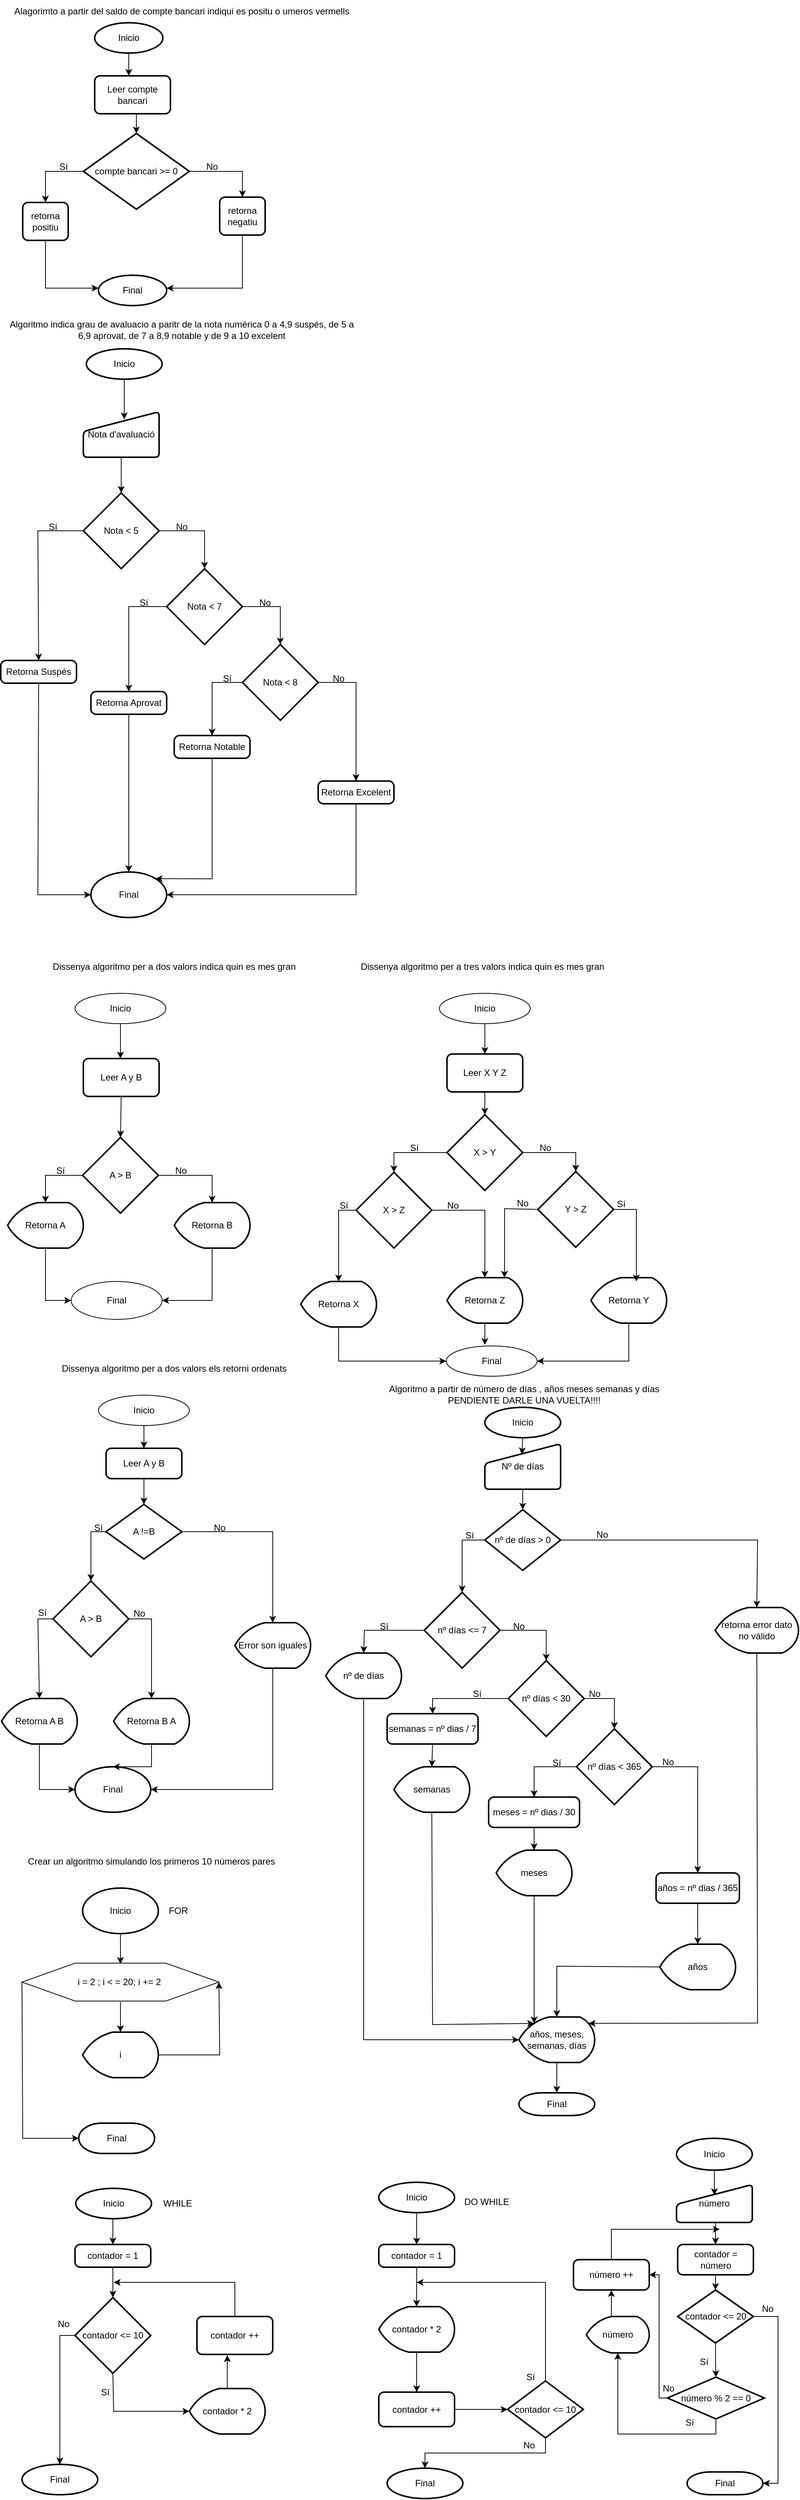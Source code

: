 <mxfile version="21.5.2" type="device">
  <diagram name="Página-1" id="DyDqqdQA1zDkGl6yvJDD">
    <mxGraphModel dx="1100" dy="516" grid="1" gridSize="10" guides="1" tooltips="1" connect="1" arrows="1" fold="1" page="1" pageScale="1" pageWidth="1169" pageHeight="827" math="0" shadow="0">
      <root>
        <mxCell id="0" />
        <mxCell id="1" parent="0" />
        <mxCell id="QfpS9sSSfndoenAtviKl-1" value="Alagorimto a partir del saldo de compte bancari indiqui es positu o umeros vermells" style="text;html=1;strokeColor=none;fillColor=none;align=center;verticalAlign=middle;whiteSpace=wrap;rounded=0;" vertex="1" parent="1">
          <mxGeometry x="10" y="10" width="460" height="30" as="geometry" />
        </mxCell>
        <mxCell id="QfpS9sSSfndoenAtviKl-2" value="Algoritmo indica grau de avaluacio a paritr de la nota numérica 0 a 4,9 suspés, de 5 a 6,9 aprovat, de 7 a 8,9 notable y de 9 a 10 excelent" style="text;html=1;strokeColor=none;fillColor=none;align=center;verticalAlign=middle;whiteSpace=wrap;rounded=0;" vertex="1" parent="1">
          <mxGeometry x="10" y="430" width="460" height="30" as="geometry" />
        </mxCell>
        <mxCell id="QfpS9sSSfndoenAtviKl-6" value="compte bancari &amp;gt;= 0" style="strokeWidth=2;html=1;shape=mxgraph.flowchart.decision;whiteSpace=wrap;" vertex="1" parent="1">
          <mxGeometry x="110" y="186" width="140" height="100" as="geometry" />
        </mxCell>
        <mxCell id="QfpS9sSSfndoenAtviKl-7" value="retorna positiu" style="rounded=1;whiteSpace=wrap;html=1;absoluteArcSize=1;arcSize=14;strokeWidth=2;" vertex="1" parent="1">
          <mxGeometry x="30" y="277" width="60" height="50" as="geometry" />
        </mxCell>
        <mxCell id="QfpS9sSSfndoenAtviKl-8" value="retorna negatiu" style="rounded=1;whiteSpace=wrap;html=1;absoluteArcSize=1;arcSize=14;strokeWidth=2;" vertex="1" parent="1">
          <mxGeometry x="290" y="270" width="60" height="50" as="geometry" />
        </mxCell>
        <mxCell id="QfpS9sSSfndoenAtviKl-11" value="" style="endArrow=classic;html=1;rounded=0;exitX=0.5;exitY=1;exitDx=0;exitDy=0;entryX=0.5;entryY=0;entryDx=0;entryDy=0;entryPerimeter=0;" edge="1" parent="1" target="QfpS9sSSfndoenAtviKl-6">
          <mxGeometry width="50" height="50" relative="1" as="geometry">
            <mxPoint x="180" y="150" as="sourcePoint" />
            <mxPoint x="590" y="240" as="targetPoint" />
          </mxGeometry>
        </mxCell>
        <mxCell id="QfpS9sSSfndoenAtviKl-12" value="" style="endArrow=classic;html=1;rounded=0;exitX=1;exitY=0.5;exitDx=0;exitDy=0;exitPerimeter=0;entryX=0.5;entryY=0;entryDx=0;entryDy=0;" edge="1" parent="1" source="QfpS9sSSfndoenAtviKl-6" target="QfpS9sSSfndoenAtviKl-8">
          <mxGeometry width="50" height="50" relative="1" as="geometry">
            <mxPoint x="540" y="290" as="sourcePoint" />
            <mxPoint x="590" y="240" as="targetPoint" />
            <Array as="points">
              <mxPoint x="320" y="236" />
            </Array>
          </mxGeometry>
        </mxCell>
        <mxCell id="QfpS9sSSfndoenAtviKl-13" value="" style="endArrow=classic;html=1;rounded=0;exitX=0;exitY=0.5;exitDx=0;exitDy=0;exitPerimeter=0;entryX=0.5;entryY=0;entryDx=0;entryDy=0;" edge="1" parent="1" source="QfpS9sSSfndoenAtviKl-6" target="QfpS9sSSfndoenAtviKl-7">
          <mxGeometry width="50" height="50" relative="1" as="geometry">
            <mxPoint x="540" y="290" as="sourcePoint" />
            <mxPoint x="590" y="240" as="targetPoint" />
            <Array as="points">
              <mxPoint x="60" y="236" />
            </Array>
          </mxGeometry>
        </mxCell>
        <mxCell id="QfpS9sSSfndoenAtviKl-14" value="Leer compte bancari" style="rounded=1;whiteSpace=wrap;html=1;absoluteArcSize=1;arcSize=14;strokeWidth=2;" vertex="1" parent="1">
          <mxGeometry x="125" y="110" width="100" height="50" as="geometry" />
        </mxCell>
        <mxCell id="QfpS9sSSfndoenAtviKl-15" value="" style="endArrow=classic;html=1;rounded=0;exitX=0.5;exitY=1;exitDx=0;exitDy=0;entryX=1;entryY=0.5;entryDx=0;entryDy=0;" edge="1" parent="1" source="QfpS9sSSfndoenAtviKl-8">
          <mxGeometry width="50" height="50" relative="1" as="geometry">
            <mxPoint x="540" y="290" as="sourcePoint" />
            <mxPoint x="220" y="390" as="targetPoint" />
            <Array as="points">
              <mxPoint x="320" y="390" />
            </Array>
          </mxGeometry>
        </mxCell>
        <mxCell id="QfpS9sSSfndoenAtviKl-16" value="" style="endArrow=classic;html=1;rounded=0;exitX=0.5;exitY=1;exitDx=0;exitDy=0;entryX=0;entryY=0.5;entryDx=0;entryDy=0;" edge="1" parent="1" source="QfpS9sSSfndoenAtviKl-7">
          <mxGeometry width="50" height="50" relative="1" as="geometry">
            <mxPoint x="540" y="290" as="sourcePoint" />
            <mxPoint x="130" y="390" as="targetPoint" />
            <Array as="points">
              <mxPoint x="60" y="390" />
            </Array>
          </mxGeometry>
        </mxCell>
        <mxCell id="QfpS9sSSfndoenAtviKl-17" value="Final" style="strokeWidth=2;html=1;shape=mxgraph.flowchart.start_1;whiteSpace=wrap;" vertex="1" parent="1">
          <mxGeometry x="120" y="1160" width="100" height="60" as="geometry" />
        </mxCell>
        <mxCell id="QfpS9sSSfndoenAtviKl-18" value="Inicio" style="strokeWidth=2;html=1;shape=mxgraph.flowchart.start_1;whiteSpace=wrap;" vertex="1" parent="1">
          <mxGeometry x="114" y="470" width="100" height="40" as="geometry" />
        </mxCell>
        <mxCell id="QfpS9sSSfndoenAtviKl-20" value="" style="edgeStyle=orthogonalEdgeStyle;rounded=0;orthogonalLoop=1;jettySize=auto;html=1;" edge="1" parent="1" source="QfpS9sSSfndoenAtviKl-19" target="QfpS9sSSfndoenAtviKl-14">
          <mxGeometry relative="1" as="geometry">
            <Array as="points">
              <mxPoint x="170" y="110" />
              <mxPoint x="170" y="110" />
            </Array>
          </mxGeometry>
        </mxCell>
        <mxCell id="QfpS9sSSfndoenAtviKl-19" value="&lt;meta charset=&quot;utf-8&quot;&gt;&lt;span style=&quot;color: rgb(0, 0, 0); font-family: Helvetica; font-size: 12px; font-style: normal; font-variant-ligatures: normal; font-variant-caps: normal; font-weight: 400; letter-spacing: normal; orphans: 2; text-align: center; text-indent: 0px; text-transform: none; widows: 2; word-spacing: 0px; -webkit-text-stroke-width: 0px; background-color: rgb(251, 251, 251); text-decoration-thickness: initial; text-decoration-style: initial; text-decoration-color: initial; float: none; display: inline !important;&quot;&gt;Inicio&lt;/span&gt;" style="strokeWidth=2;html=1;shape=mxgraph.flowchart.start_1;whiteSpace=wrap;" vertex="1" parent="1">
          <mxGeometry x="125" y="40" width="90" height="40" as="geometry" />
        </mxCell>
        <mxCell id="QfpS9sSSfndoenAtviKl-21" value="&lt;span style=&quot;color: rgb(0, 0, 0); font-family: Helvetica; font-size: 12px; font-style: normal; font-variant-ligatures: normal; font-variant-caps: normal; font-weight: 400; letter-spacing: normal; orphans: 2; text-align: center; text-indent: 0px; text-transform: none; widows: 2; word-spacing: 0px; -webkit-text-stroke-width: 0px; background-color: rgb(251, 251, 251); text-decoration-thickness: initial; text-decoration-style: initial; text-decoration-color: initial; float: none; display: inline !important;&quot;&gt;Final&lt;/span&gt;" style="strokeWidth=2;html=1;shape=mxgraph.flowchart.start_1;whiteSpace=wrap;" vertex="1" parent="1">
          <mxGeometry x="130" y="373" width="90" height="40" as="geometry" />
        </mxCell>
        <mxCell id="QfpS9sSSfndoenAtviKl-22" value="Nota d&#39;avaluació" style="html=1;strokeWidth=2;shape=manualInput;whiteSpace=wrap;rounded=1;size=26;arcSize=11;" vertex="1" parent="1">
          <mxGeometry x="110" y="553" width="100" height="60" as="geometry" />
        </mxCell>
        <mxCell id="QfpS9sSSfndoenAtviKl-23" value="Nota &amp;lt; 5" style="strokeWidth=2;html=1;shape=mxgraph.flowchart.decision;whiteSpace=wrap;" vertex="1" parent="1">
          <mxGeometry x="110" y="660" width="100" height="100" as="geometry" />
        </mxCell>
        <mxCell id="QfpS9sSSfndoenAtviKl-24" value="Nota &amp;lt; 7" style="strokeWidth=2;html=1;shape=mxgraph.flowchart.decision;whiteSpace=wrap;" vertex="1" parent="1">
          <mxGeometry x="220" y="760" width="100" height="100" as="geometry" />
        </mxCell>
        <mxCell id="QfpS9sSSfndoenAtviKl-25" value="Nota &amp;lt; 8" style="strokeWidth=2;html=1;shape=mxgraph.flowchart.decision;whiteSpace=wrap;" vertex="1" parent="1">
          <mxGeometry x="320" y="860" width="100" height="100" as="geometry" />
        </mxCell>
        <mxCell id="QfpS9sSSfndoenAtviKl-26" value="Retorna Suspés" style="rounded=1;whiteSpace=wrap;html=1;absoluteArcSize=1;arcSize=14;strokeWidth=2;" vertex="1" parent="1">
          <mxGeometry x="1" y="881" width="100" height="30" as="geometry" />
        </mxCell>
        <mxCell id="QfpS9sSSfndoenAtviKl-27" value="" style="endArrow=classic;html=1;rounded=0;exitX=0;exitY=0.5;exitDx=0;exitDy=0;exitPerimeter=0;entryX=0.5;entryY=0;entryDx=0;entryDy=0;" edge="1" parent="1" source="QfpS9sSSfndoenAtviKl-23" target="QfpS9sSSfndoenAtviKl-26">
          <mxGeometry width="50" height="50" relative="1" as="geometry">
            <mxPoint x="540" y="810" as="sourcePoint" />
            <mxPoint x="590" y="760" as="targetPoint" />
            <Array as="points">
              <mxPoint x="50" y="710" />
            </Array>
          </mxGeometry>
        </mxCell>
        <mxCell id="QfpS9sSSfndoenAtviKl-28" value="" style="endArrow=classic;html=1;rounded=0;exitX=0.5;exitY=1;exitDx=0;exitDy=0;entryX=0;entryY=0.5;entryDx=0;entryDy=0;entryPerimeter=0;" edge="1" parent="1" source="QfpS9sSSfndoenAtviKl-26" target="QfpS9sSSfndoenAtviKl-17">
          <mxGeometry width="50" height="50" relative="1" as="geometry">
            <mxPoint x="540" y="810" as="sourcePoint" />
            <mxPoint x="590" y="760" as="targetPoint" />
            <Array as="points">
              <mxPoint x="50" y="1190" />
            </Array>
          </mxGeometry>
        </mxCell>
        <mxCell id="QfpS9sSSfndoenAtviKl-29" value="" style="endArrow=classic;html=1;rounded=0;exitX=1;exitY=0.5;exitDx=0;exitDy=0;exitPerimeter=0;entryX=0.5;entryY=0;entryDx=0;entryDy=0;entryPerimeter=0;" edge="1" parent="1" source="QfpS9sSSfndoenAtviKl-23" target="QfpS9sSSfndoenAtviKl-24">
          <mxGeometry width="50" height="50" relative="1" as="geometry">
            <mxPoint x="540" y="810" as="sourcePoint" />
            <mxPoint x="590" y="760" as="targetPoint" />
            <Array as="points">
              <mxPoint x="270" y="710" />
            </Array>
          </mxGeometry>
        </mxCell>
        <mxCell id="QfpS9sSSfndoenAtviKl-30" value="" style="endArrow=classic;html=1;rounded=0;exitX=0;exitY=0.5;exitDx=0;exitDy=0;exitPerimeter=0;entryX=0.5;entryY=0;entryDx=0;entryDy=0;" edge="1" parent="1" source="QfpS9sSSfndoenAtviKl-24" target="QfpS9sSSfndoenAtviKl-33">
          <mxGeometry width="50" height="50" relative="1" as="geometry">
            <mxPoint x="540" y="810" as="sourcePoint" />
            <mxPoint x="160" y="810" as="targetPoint" />
            <Array as="points">
              <mxPoint x="170" y="810" />
            </Array>
          </mxGeometry>
        </mxCell>
        <mxCell id="QfpS9sSSfndoenAtviKl-31" value="" style="endArrow=classic;html=1;rounded=0;exitX=1;exitY=0.5;exitDx=0;exitDy=0;exitPerimeter=0;entryX=0.5;entryY=0;entryDx=0;entryDy=0;entryPerimeter=0;" edge="1" parent="1" source="QfpS9sSSfndoenAtviKl-24" target="QfpS9sSSfndoenAtviKl-25">
          <mxGeometry width="50" height="50" relative="1" as="geometry">
            <mxPoint x="540" y="970" as="sourcePoint" />
            <mxPoint x="590" y="920" as="targetPoint" />
            <Array as="points">
              <mxPoint x="370" y="810" />
            </Array>
          </mxGeometry>
        </mxCell>
        <mxCell id="QfpS9sSSfndoenAtviKl-33" value="Retorna Aprovat" style="rounded=1;whiteSpace=wrap;html=1;absoluteArcSize=1;arcSize=14;strokeWidth=2;" vertex="1" parent="1">
          <mxGeometry x="120" y="922" width="100" height="30" as="geometry" />
        </mxCell>
        <mxCell id="QfpS9sSSfndoenAtviKl-34" value="" style="endArrow=classic;html=1;rounded=0;exitX=0.5;exitY=1;exitDx=0;exitDy=0;entryX=0.5;entryY=0;entryDx=0;entryDy=0;entryPerimeter=0;" edge="1" parent="1" source="QfpS9sSSfndoenAtviKl-33" target="QfpS9sSSfndoenAtviKl-17">
          <mxGeometry width="50" height="50" relative="1" as="geometry">
            <mxPoint x="540" y="1020" as="sourcePoint" />
            <mxPoint x="590" y="970" as="targetPoint" />
          </mxGeometry>
        </mxCell>
        <mxCell id="QfpS9sSSfndoenAtviKl-35" value="Retorna Notable" style="rounded=1;whiteSpace=wrap;html=1;absoluteArcSize=1;arcSize=14;strokeWidth=2;" vertex="1" parent="1">
          <mxGeometry x="230" y="980" width="100" height="30" as="geometry" />
        </mxCell>
        <mxCell id="QfpS9sSSfndoenAtviKl-36" value="Retorna Excelent" style="rounded=1;whiteSpace=wrap;html=1;absoluteArcSize=1;arcSize=14;strokeWidth=2;" vertex="1" parent="1">
          <mxGeometry x="420" y="1040" width="100" height="30" as="geometry" />
        </mxCell>
        <mxCell id="QfpS9sSSfndoenAtviKl-37" value="" style="endArrow=classic;html=1;rounded=0;exitX=0;exitY=0.5;exitDx=0;exitDy=0;exitPerimeter=0;entryX=0.5;entryY=0;entryDx=0;entryDy=0;" edge="1" parent="1" source="QfpS9sSSfndoenAtviKl-25" target="QfpS9sSSfndoenAtviKl-35">
          <mxGeometry width="50" height="50" relative="1" as="geometry">
            <mxPoint x="540" y="1020" as="sourcePoint" />
            <mxPoint x="590" y="970" as="targetPoint" />
            <Array as="points">
              <mxPoint x="280" y="910" />
            </Array>
          </mxGeometry>
        </mxCell>
        <mxCell id="QfpS9sSSfndoenAtviKl-40" value="" style="endArrow=classic;html=1;rounded=0;exitX=0.5;exitY=1;exitDx=0;exitDy=0;entryX=0.855;entryY=0.145;entryDx=0;entryDy=0;entryPerimeter=0;" edge="1" parent="1" source="QfpS9sSSfndoenAtviKl-35" target="QfpS9sSSfndoenAtviKl-17">
          <mxGeometry width="50" height="50" relative="1" as="geometry">
            <mxPoint x="540" y="1020" as="sourcePoint" />
            <mxPoint x="590" y="970" as="targetPoint" />
            <Array as="points">
              <mxPoint x="280" y="1169" />
            </Array>
          </mxGeometry>
        </mxCell>
        <mxCell id="QfpS9sSSfndoenAtviKl-41" value="" style="endArrow=classic;html=1;rounded=0;exitX=1;exitY=0.5;exitDx=0;exitDy=0;exitPerimeter=0;entryX=0.5;entryY=0;entryDx=0;entryDy=0;" edge="1" parent="1" source="QfpS9sSSfndoenAtviKl-25" target="QfpS9sSSfndoenAtviKl-36">
          <mxGeometry width="50" height="50" relative="1" as="geometry">
            <mxPoint x="540" y="1020" as="sourcePoint" />
            <mxPoint x="590" y="970" as="targetPoint" />
            <Array as="points">
              <mxPoint x="470" y="910" />
            </Array>
          </mxGeometry>
        </mxCell>
        <mxCell id="QfpS9sSSfndoenAtviKl-42" value="" style="endArrow=classic;html=1;rounded=0;exitX=0.5;exitY=1;exitDx=0;exitDy=0;entryX=1;entryY=0.5;entryDx=0;entryDy=0;entryPerimeter=0;" edge="1" parent="1" source="QfpS9sSSfndoenAtviKl-36" target="QfpS9sSSfndoenAtviKl-17">
          <mxGeometry width="50" height="50" relative="1" as="geometry">
            <mxPoint x="540" y="1020" as="sourcePoint" />
            <mxPoint x="590" y="970" as="targetPoint" />
            <Array as="points">
              <mxPoint x="470" y="1190" />
            </Array>
          </mxGeometry>
        </mxCell>
        <mxCell id="QfpS9sSSfndoenAtviKl-43" value="" style="endArrow=classic;html=1;rounded=0;exitX=0.5;exitY=1;exitDx=0;exitDy=0;exitPerimeter=0;entryX=0.55;entryY=0.167;entryDx=0;entryDy=0;entryPerimeter=0;" edge="1" parent="1" source="QfpS9sSSfndoenAtviKl-18">
          <mxGeometry width="50" height="50" relative="1" as="geometry">
            <mxPoint x="167" y="510" as="sourcePoint" />
            <mxPoint x="164" y="563.02" as="targetPoint" />
          </mxGeometry>
        </mxCell>
        <mxCell id="QfpS9sSSfndoenAtviKl-46" value="" style="endArrow=classic;html=1;rounded=0;exitX=0.5;exitY=1;exitDx=0;exitDy=0;entryX=0.5;entryY=0;entryDx=0;entryDy=0;entryPerimeter=0;" edge="1" parent="1" source="QfpS9sSSfndoenAtviKl-22" target="QfpS9sSSfndoenAtviKl-23">
          <mxGeometry width="50" height="50" relative="1" as="geometry">
            <mxPoint x="480" y="690" as="sourcePoint" />
            <mxPoint x="530" y="640" as="targetPoint" />
          </mxGeometry>
        </mxCell>
        <mxCell id="QfpS9sSSfndoenAtviKl-48" value="Sí" style="text;html=1;strokeColor=none;fillColor=none;align=center;verticalAlign=middle;whiteSpace=wrap;rounded=0;" vertex="1" parent="1">
          <mxGeometry x="270" y="890" width="60" height="30" as="geometry" />
        </mxCell>
        <mxCell id="QfpS9sSSfndoenAtviKl-49" value="Sí" style="text;html=1;strokeColor=none;fillColor=none;align=center;verticalAlign=middle;whiteSpace=wrap;rounded=0;" vertex="1" parent="1">
          <mxGeometry x="160" y="790" width="60" height="30" as="geometry" />
        </mxCell>
        <mxCell id="QfpS9sSSfndoenAtviKl-50" value="Sí" style="text;html=1;strokeColor=none;fillColor=none;align=center;verticalAlign=middle;whiteSpace=wrap;rounded=0;" vertex="1" parent="1">
          <mxGeometry x="40" y="690" width="60" height="30" as="geometry" />
        </mxCell>
        <mxCell id="QfpS9sSSfndoenAtviKl-52" value="No" style="text;html=1;strokeColor=none;fillColor=none;align=center;verticalAlign=middle;whiteSpace=wrap;rounded=0;" vertex="1" parent="1">
          <mxGeometry x="210" y="690" width="60" height="30" as="geometry" />
        </mxCell>
        <mxCell id="QfpS9sSSfndoenAtviKl-53" value="No" style="text;html=1;strokeColor=none;fillColor=none;align=center;verticalAlign=middle;whiteSpace=wrap;rounded=0;" vertex="1" parent="1">
          <mxGeometry x="320" y="790" width="60" height="30" as="geometry" />
        </mxCell>
        <mxCell id="QfpS9sSSfndoenAtviKl-54" value="No" style="text;html=1;strokeColor=none;fillColor=none;align=center;verticalAlign=middle;whiteSpace=wrap;rounded=0;" vertex="1" parent="1">
          <mxGeometry x="417" y="890" width="60" height="30" as="geometry" />
        </mxCell>
        <mxCell id="QfpS9sSSfndoenAtviKl-55" value="Sí" style="text;html=1;strokeColor=none;fillColor=none;align=center;verticalAlign=middle;whiteSpace=wrap;rounded=0;" vertex="1" parent="1">
          <mxGeometry x="54" y="215" width="60" height="30" as="geometry" />
        </mxCell>
        <mxCell id="QfpS9sSSfndoenAtviKl-56" value="No" style="text;html=1;strokeColor=none;fillColor=none;align=center;verticalAlign=middle;whiteSpace=wrap;rounded=0;" vertex="1" parent="1">
          <mxGeometry x="250" y="215" width="60" height="30" as="geometry" />
        </mxCell>
        <mxCell id="QfpS9sSSfndoenAtviKl-58" value="Dissenya algoritmo per a dos valors indica quin es mes gran" style="text;html=1;strokeColor=none;fillColor=none;align=center;verticalAlign=middle;whiteSpace=wrap;rounded=0;" vertex="1" parent="1">
          <mxGeometry x="10" y="1270" width="440" height="30" as="geometry" />
        </mxCell>
        <mxCell id="QfpS9sSSfndoenAtviKl-59" value="Dissenya algoritmo per a tres valors indica quin es mes gran" style="text;html=1;strokeColor=none;fillColor=none;align=center;verticalAlign=middle;whiteSpace=wrap;rounded=0;" vertex="1" parent="1">
          <mxGeometry x="417" y="1270" width="440" height="30" as="geometry" />
        </mxCell>
        <mxCell id="QfpS9sSSfndoenAtviKl-60" value="Dissenya algoritmo per a dos valors els retorni ordenats" style="text;html=1;strokeColor=none;fillColor=none;align=center;verticalAlign=middle;whiteSpace=wrap;rounded=0;" vertex="1" parent="1">
          <mxGeometry x="10" y="1800" width="440" height="30" as="geometry" />
        </mxCell>
        <mxCell id="QfpS9sSSfndoenAtviKl-61" value="Inicio" style="ellipse;whiteSpace=wrap;html=1;" vertex="1" parent="1">
          <mxGeometry x="99" y="1320" width="120" height="40" as="geometry" />
        </mxCell>
        <mxCell id="QfpS9sSSfndoenAtviKl-62" value="Leer A y B" style="rounded=1;whiteSpace=wrap;html=1;absoluteArcSize=1;arcSize=14;strokeWidth=2;" vertex="1" parent="1">
          <mxGeometry x="110" y="1406" width="100" height="50" as="geometry" />
        </mxCell>
        <mxCell id="QfpS9sSSfndoenAtviKl-63" value="A &amp;gt; B" style="strokeWidth=2;html=1;shape=mxgraph.flowchart.decision;whiteSpace=wrap;" vertex="1" parent="1">
          <mxGeometry x="109" y="1510" width="100" height="100" as="geometry" />
        </mxCell>
        <mxCell id="QfpS9sSSfndoenAtviKl-64" value="Retorna B" style="strokeWidth=2;html=1;shape=mxgraph.flowchart.display;whiteSpace=wrap;" vertex="1" parent="1">
          <mxGeometry x="230" y="1596" width="100" height="60" as="geometry" />
        </mxCell>
        <mxCell id="QfpS9sSSfndoenAtviKl-65" value="Retorna A" style="strokeWidth=2;html=1;shape=mxgraph.flowchart.display;whiteSpace=wrap;" vertex="1" parent="1">
          <mxGeometry x="10" y="1596" width="100" height="60" as="geometry" />
        </mxCell>
        <mxCell id="QfpS9sSSfndoenAtviKl-66" value="" style="endArrow=classic;html=1;rounded=0;exitX=0.5;exitY=1;exitDx=0;exitDy=0;" edge="1" parent="1" source="QfpS9sSSfndoenAtviKl-61">
          <mxGeometry width="50" height="50" relative="1" as="geometry">
            <mxPoint x="163" y="1360" as="sourcePoint" />
            <mxPoint x="159" y="1406" as="targetPoint" />
          </mxGeometry>
        </mxCell>
        <mxCell id="QfpS9sSSfndoenAtviKl-67" value="" style="endArrow=classic;html=1;rounded=0;exitX=0.5;exitY=1;exitDx=0;exitDy=0;entryX=0.5;entryY=0;entryDx=0;entryDy=0;entryPerimeter=0;" edge="1" parent="1" source="QfpS9sSSfndoenAtviKl-62" target="QfpS9sSSfndoenAtviKl-63">
          <mxGeometry width="50" height="50" relative="1" as="geometry">
            <mxPoint x="480" y="1570" as="sourcePoint" />
            <mxPoint x="530" y="1520" as="targetPoint" />
          </mxGeometry>
        </mxCell>
        <mxCell id="QfpS9sSSfndoenAtviKl-68" value="" style="endArrow=classic;html=1;rounded=0;exitX=1;exitY=0.5;exitDx=0;exitDy=0;exitPerimeter=0;entryX=0.5;entryY=0;entryDx=0;entryDy=0;entryPerimeter=0;" edge="1" parent="1" source="QfpS9sSSfndoenAtviKl-63" target="QfpS9sSSfndoenAtviKl-64">
          <mxGeometry width="50" height="50" relative="1" as="geometry">
            <mxPoint x="480" y="1570" as="sourcePoint" />
            <mxPoint x="530" y="1520" as="targetPoint" />
            <Array as="points">
              <mxPoint x="280" y="1560" />
            </Array>
          </mxGeometry>
        </mxCell>
        <mxCell id="QfpS9sSSfndoenAtviKl-69" value="" style="endArrow=classic;html=1;rounded=0;exitX=0;exitY=0.5;exitDx=0;exitDy=0;exitPerimeter=0;entryX=0.5;entryY=0;entryDx=0;entryDy=0;entryPerimeter=0;" edge="1" parent="1" source="QfpS9sSSfndoenAtviKl-63" target="QfpS9sSSfndoenAtviKl-65">
          <mxGeometry width="50" height="50" relative="1" as="geometry">
            <mxPoint x="480" y="1570" as="sourcePoint" />
            <mxPoint x="530" y="1520" as="targetPoint" />
            <Array as="points">
              <mxPoint x="60" y="1560" />
            </Array>
          </mxGeometry>
        </mxCell>
        <mxCell id="QfpS9sSSfndoenAtviKl-70" value="" style="endArrow=classic;html=1;rounded=0;exitX=0.5;exitY=1;exitDx=0;exitDy=0;exitPerimeter=0;entryX=0;entryY=0.5;entryDx=0;entryDy=0;" edge="1" parent="1" source="QfpS9sSSfndoenAtviKl-65" target="QfpS9sSSfndoenAtviKl-72">
          <mxGeometry width="50" height="50" relative="1" as="geometry">
            <mxPoint x="480" y="1570" as="sourcePoint" />
            <mxPoint x="150" y="1690" as="targetPoint" />
            <Array as="points">
              <mxPoint x="60" y="1725" />
            </Array>
          </mxGeometry>
        </mxCell>
        <mxCell id="QfpS9sSSfndoenAtviKl-71" value="" style="endArrow=classic;html=1;rounded=0;exitX=0.5;exitY=1;exitDx=0;exitDy=0;exitPerimeter=0;entryX=1;entryY=0.5;entryDx=0;entryDy=0;" edge="1" parent="1" source="QfpS9sSSfndoenAtviKl-64" target="QfpS9sSSfndoenAtviKl-72">
          <mxGeometry width="50" height="50" relative="1" as="geometry">
            <mxPoint x="480" y="1570" as="sourcePoint" />
            <mxPoint x="150" y="1690" as="targetPoint" />
            <Array as="points">
              <mxPoint x="280" y="1725" />
            </Array>
          </mxGeometry>
        </mxCell>
        <mxCell id="QfpS9sSSfndoenAtviKl-72" value="Final" style="ellipse;whiteSpace=wrap;html=1;" vertex="1" parent="1">
          <mxGeometry x="94" y="1700" width="120" height="50" as="geometry" />
        </mxCell>
        <mxCell id="QfpS9sSSfndoenAtviKl-74" value="Inicio" style="ellipse;whiteSpace=wrap;html=1;" vertex="1" parent="1">
          <mxGeometry x="580" y="1320" width="120" height="40" as="geometry" />
        </mxCell>
        <mxCell id="QfpS9sSSfndoenAtviKl-75" value="Leer X Y Z" style="rounded=1;whiteSpace=wrap;html=1;absoluteArcSize=1;arcSize=14;strokeWidth=2;" vertex="1" parent="1">
          <mxGeometry x="590" y="1400" width="100" height="50" as="geometry" />
        </mxCell>
        <mxCell id="QfpS9sSSfndoenAtviKl-76" value="X &amp;gt; Y" style="strokeWidth=2;html=1;shape=mxgraph.flowchart.decision;whiteSpace=wrap;" vertex="1" parent="1">
          <mxGeometry x="590" y="1480" width="100" height="100" as="geometry" />
        </mxCell>
        <mxCell id="QfpS9sSSfndoenAtviKl-77" value="Y &amp;gt; Z" style="strokeWidth=2;html=1;shape=mxgraph.flowchart.decision;whiteSpace=wrap;" vertex="1" parent="1">
          <mxGeometry x="710" y="1555" width="100" height="100" as="geometry" />
        </mxCell>
        <mxCell id="QfpS9sSSfndoenAtviKl-78" value="X &amp;gt; Z" style="strokeWidth=2;html=1;shape=mxgraph.flowchart.decision;whiteSpace=wrap;" vertex="1" parent="1">
          <mxGeometry x="470" y="1556" width="100" height="100" as="geometry" />
        </mxCell>
        <mxCell id="QfpS9sSSfndoenAtviKl-79" value="" style="endArrow=classic;html=1;rounded=0;exitX=0.5;exitY=1;exitDx=0;exitDy=0;entryX=0.5;entryY=0;entryDx=0;entryDy=0;entryPerimeter=0;" edge="1" parent="1" target="QfpS9sSSfndoenAtviKl-76">
          <mxGeometry width="50" height="50" relative="1" as="geometry">
            <mxPoint x="640" y="1450" as="sourcePoint" />
            <mxPoint x="470" y="1630" as="targetPoint" />
          </mxGeometry>
        </mxCell>
        <mxCell id="QfpS9sSSfndoenAtviKl-80" value="" style="endArrow=classic;html=1;rounded=0;exitX=0;exitY=0.5;exitDx=0;exitDy=0;exitPerimeter=0;entryX=0.5;entryY=0;entryDx=0;entryDy=0;entryPerimeter=0;" edge="1" parent="1" source="QfpS9sSSfndoenAtviKl-76" target="QfpS9sSSfndoenAtviKl-78">
          <mxGeometry width="50" height="50" relative="1" as="geometry">
            <mxPoint x="490" y="1500" as="sourcePoint" />
            <mxPoint x="470" y="1630" as="targetPoint" />
            <Array as="points">
              <mxPoint x="520" y="1530" />
            </Array>
          </mxGeometry>
        </mxCell>
        <mxCell id="QfpS9sSSfndoenAtviKl-81" value="" style="endArrow=classic;html=1;rounded=0;exitX=1;exitY=0.5;exitDx=0;exitDy=0;exitPerimeter=0;entryX=0.5;entryY=0;entryDx=0;entryDy=0;entryPerimeter=0;" edge="1" parent="1" source="QfpS9sSSfndoenAtviKl-76" target="QfpS9sSSfndoenAtviKl-77">
          <mxGeometry width="50" height="50" relative="1" as="geometry">
            <mxPoint x="420" y="1680" as="sourcePoint" />
            <mxPoint x="470" y="1630" as="targetPoint" />
            <Array as="points">
              <mxPoint x="760" y="1530" />
            </Array>
          </mxGeometry>
        </mxCell>
        <mxCell id="QfpS9sSSfndoenAtviKl-82" value="Retorna Y" style="strokeWidth=2;html=1;shape=mxgraph.flowchart.display;whiteSpace=wrap;" vertex="1" parent="1">
          <mxGeometry x="780" y="1695" width="100" height="60" as="geometry" />
        </mxCell>
        <mxCell id="QfpS9sSSfndoenAtviKl-83" value="Retorna X" style="strokeWidth=2;html=1;shape=mxgraph.flowchart.display;whiteSpace=wrap;" vertex="1" parent="1">
          <mxGeometry x="397" y="1700" width="100" height="60" as="geometry" />
        </mxCell>
        <mxCell id="QfpS9sSSfndoenAtviKl-84" value="Retorna Z" style="strokeWidth=2;html=1;shape=mxgraph.flowchart.display;whiteSpace=wrap;" vertex="1" parent="1">
          <mxGeometry x="590" y="1695" width="100" height="60" as="geometry" />
        </mxCell>
        <mxCell id="QfpS9sSSfndoenAtviKl-85" value="" style="endArrow=classic;html=1;rounded=0;exitX=0;exitY=0.5;exitDx=0;exitDy=0;exitPerimeter=0;entryX=0.5;entryY=0;entryDx=0;entryDy=0;entryPerimeter=0;" edge="1" parent="1" source="QfpS9sSSfndoenAtviKl-78">
          <mxGeometry width="50" height="50" relative="1" as="geometry">
            <mxPoint x="420" y="1670" as="sourcePoint" />
            <mxPoint x="447" y="1700" as="targetPoint" />
            <Array as="points">
              <mxPoint x="447" y="1606" />
            </Array>
          </mxGeometry>
        </mxCell>
        <mxCell id="QfpS9sSSfndoenAtviKl-86" value="" style="endArrow=classic;html=1;rounded=0;exitX=1;exitY=0.5;exitDx=0;exitDy=0;exitPerimeter=0;entryX=0.5;entryY=0;entryDx=0;entryDy=0;entryPerimeter=0;" edge="1" parent="1" source="QfpS9sSSfndoenAtviKl-78" target="QfpS9sSSfndoenAtviKl-84">
          <mxGeometry width="50" height="50" relative="1" as="geometry">
            <mxPoint x="420" y="1670" as="sourcePoint" />
            <mxPoint x="470" y="1620" as="targetPoint" />
            <Array as="points">
              <mxPoint x="640" y="1606" />
            </Array>
          </mxGeometry>
        </mxCell>
        <mxCell id="QfpS9sSSfndoenAtviKl-87" value="" style="endArrow=classic;html=1;rounded=0;exitX=0;exitY=0.5;exitDx=0;exitDy=0;exitPerimeter=0;entryX=0.76;entryY=0;entryDx=0;entryDy=0;entryPerimeter=0;" edge="1" parent="1" source="QfpS9sSSfndoenAtviKl-77" target="QfpS9sSSfndoenAtviKl-84">
          <mxGeometry width="50" height="50" relative="1" as="geometry">
            <mxPoint x="700" y="1600" as="sourcePoint" />
            <mxPoint x="470" y="1620" as="targetPoint" />
            <Array as="points">
              <mxPoint x="666" y="1604" />
            </Array>
          </mxGeometry>
        </mxCell>
        <mxCell id="QfpS9sSSfndoenAtviKl-88" value="" style="endArrow=classic;html=1;rounded=0;exitX=1;exitY=0.5;exitDx=0;exitDy=0;exitPerimeter=0;entryX=0.6;entryY=0.083;entryDx=0;entryDy=0;entryPerimeter=0;" edge="1" parent="1" source="QfpS9sSSfndoenAtviKl-77">
          <mxGeometry width="50" height="50" relative="1" as="geometry">
            <mxPoint x="420" y="1670" as="sourcePoint" />
            <mxPoint x="840" y="1699.98" as="targetPoint" />
            <Array as="points">
              <mxPoint x="840" y="1605" />
            </Array>
          </mxGeometry>
        </mxCell>
        <mxCell id="QfpS9sSSfndoenAtviKl-89" value="Sí" style="text;html=1;strokeColor=none;fillColor=none;align=center;verticalAlign=middle;whiteSpace=wrap;rounded=0;" vertex="1" parent="1">
          <mxGeometry x="50" y="1539" width="60" height="30" as="geometry" />
        </mxCell>
        <mxCell id="QfpS9sSSfndoenAtviKl-90" value="Sí" style="text;html=1;strokeColor=none;fillColor=none;align=center;verticalAlign=middle;whiteSpace=wrap;rounded=0;" vertex="1" parent="1">
          <mxGeometry x="517" y="1509" width="60" height="30" as="geometry" />
        </mxCell>
        <mxCell id="QfpS9sSSfndoenAtviKl-91" value="Sí" style="text;html=1;strokeColor=none;fillColor=none;align=center;verticalAlign=middle;whiteSpace=wrap;rounded=0;" vertex="1" parent="1">
          <mxGeometry x="424" y="1585" width="60" height="30" as="geometry" />
        </mxCell>
        <mxCell id="QfpS9sSSfndoenAtviKl-92" value="No" style="text;html=1;strokeColor=none;fillColor=none;align=center;verticalAlign=middle;whiteSpace=wrap;rounded=0;" vertex="1" parent="1">
          <mxGeometry x="209" y="1539" width="60" height="30" as="geometry" />
        </mxCell>
        <mxCell id="QfpS9sSSfndoenAtviKl-93" value="No" style="text;html=1;strokeColor=none;fillColor=none;align=center;verticalAlign=middle;whiteSpace=wrap;rounded=0;" vertex="1" parent="1">
          <mxGeometry x="690" y="1509" width="60" height="30" as="geometry" />
        </mxCell>
        <mxCell id="QfpS9sSSfndoenAtviKl-95" value="No" style="text;html=1;strokeColor=none;fillColor=none;align=center;verticalAlign=middle;whiteSpace=wrap;rounded=0;" vertex="1" parent="1">
          <mxGeometry x="568" y="1585" width="60" height="30" as="geometry" />
        </mxCell>
        <mxCell id="QfpS9sSSfndoenAtviKl-96" value="No" style="text;html=1;strokeColor=none;fillColor=none;align=center;verticalAlign=middle;whiteSpace=wrap;rounded=0;" vertex="1" parent="1">
          <mxGeometry x="660" y="1582" width="60" height="30" as="geometry" />
        </mxCell>
        <mxCell id="QfpS9sSSfndoenAtviKl-97" value="Sí" style="text;html=1;strokeColor=none;fillColor=none;align=center;verticalAlign=middle;whiteSpace=wrap;rounded=0;" vertex="1" parent="1">
          <mxGeometry x="790" y="1583" width="60" height="30" as="geometry" />
        </mxCell>
        <mxCell id="QfpS9sSSfndoenAtviKl-98" value="Final" style="ellipse;whiteSpace=wrap;html=1;" vertex="1" parent="1">
          <mxGeometry x="589" y="1785" width="120" height="40" as="geometry" />
        </mxCell>
        <mxCell id="QfpS9sSSfndoenAtviKl-99" value="" style="endArrow=classic;html=1;rounded=0;exitX=0.5;exitY=1;exitDx=0;exitDy=0;exitPerimeter=0;entryX=0.425;entryY=-0.033;entryDx=0;entryDy=0;entryPerimeter=0;" edge="1" parent="1" source="QfpS9sSSfndoenAtviKl-84" target="QfpS9sSSfndoenAtviKl-98">
          <mxGeometry width="50" height="50" relative="1" as="geometry">
            <mxPoint x="420" y="1650" as="sourcePoint" />
            <mxPoint x="470" y="1600" as="targetPoint" />
          </mxGeometry>
        </mxCell>
        <mxCell id="QfpS9sSSfndoenAtviKl-100" value="" style="endArrow=classic;html=1;rounded=0;exitX=0.5;exitY=1;exitDx=0;exitDy=0;exitPerimeter=0;entryX=0;entryY=0.5;entryDx=0;entryDy=0;" edge="1" parent="1" target="QfpS9sSSfndoenAtviKl-98">
          <mxGeometry width="50" height="50" relative="1" as="geometry">
            <mxPoint x="447" y="1760" as="sourcePoint" />
            <mxPoint x="470" y="1600" as="targetPoint" />
            <Array as="points">
              <mxPoint x="447" y="1805" />
            </Array>
          </mxGeometry>
        </mxCell>
        <mxCell id="QfpS9sSSfndoenAtviKl-101" value="" style="endArrow=classic;html=1;rounded=0;exitX=0.5;exitY=1;exitDx=0;exitDy=0;exitPerimeter=0;entryX=1;entryY=0.5;entryDx=0;entryDy=0;" edge="1" parent="1" target="QfpS9sSSfndoenAtviKl-98">
          <mxGeometry width="50" height="50" relative="1" as="geometry">
            <mxPoint x="830" y="1755" as="sourcePoint" />
            <mxPoint x="470" y="1600" as="targetPoint" />
            <Array as="points">
              <mxPoint x="830" y="1805" />
            </Array>
          </mxGeometry>
        </mxCell>
        <mxCell id="QfpS9sSSfndoenAtviKl-102" value="" style="endArrow=classic;html=1;rounded=0;exitX=0.5;exitY=1;exitDx=0;exitDy=0;entryX=0.5;entryY=0;entryDx=0;entryDy=0;" edge="1" parent="1" source="QfpS9sSSfndoenAtviKl-74" target="QfpS9sSSfndoenAtviKl-75">
          <mxGeometry width="50" height="50" relative="1" as="geometry">
            <mxPoint x="420" y="1520" as="sourcePoint" />
            <mxPoint x="470" y="1470" as="targetPoint" />
          </mxGeometry>
        </mxCell>
        <mxCell id="QfpS9sSSfndoenAtviKl-103" value="Inicio" style="ellipse;whiteSpace=wrap;html=1;" vertex="1" parent="1">
          <mxGeometry x="130" y="1850" width="120" height="40" as="geometry" />
        </mxCell>
        <mxCell id="QfpS9sSSfndoenAtviKl-104" value="Leer A y B" style="rounded=1;whiteSpace=wrap;html=1;absoluteArcSize=1;arcSize=14;strokeWidth=2;" vertex="1" parent="1">
          <mxGeometry x="140" y="1920" width="100" height="40" as="geometry" />
        </mxCell>
        <mxCell id="QfpS9sSSfndoenAtviKl-105" value="A !=B" style="strokeWidth=2;html=1;shape=mxgraph.flowchart.decision;whiteSpace=wrap;" vertex="1" parent="1">
          <mxGeometry x="140" y="1994" width="100" height="72" as="geometry" />
        </mxCell>
        <mxCell id="QfpS9sSSfndoenAtviKl-106" value="A &amp;gt; B" style="strokeWidth=2;html=1;shape=mxgraph.flowchart.decision;whiteSpace=wrap;" vertex="1" parent="1">
          <mxGeometry x="70" y="2095" width="100" height="100" as="geometry" />
        </mxCell>
        <mxCell id="QfpS9sSSfndoenAtviKl-107" value="Retorna A B" style="strokeWidth=2;html=1;shape=mxgraph.flowchart.display;whiteSpace=wrap;" vertex="1" parent="1">
          <mxGeometry x="2" y="2250" width="100" height="60" as="geometry" />
        </mxCell>
        <mxCell id="QfpS9sSSfndoenAtviKl-108" value="Retorna B A" style="strokeWidth=2;html=1;shape=mxgraph.flowchart.display;whiteSpace=wrap;" vertex="1" parent="1">
          <mxGeometry x="150" y="2250" width="100" height="60" as="geometry" />
        </mxCell>
        <mxCell id="QfpS9sSSfndoenAtviKl-111" value="Final" style="strokeWidth=2;html=1;shape=mxgraph.flowchart.start_1;whiteSpace=wrap;" vertex="1" parent="1">
          <mxGeometry x="99" y="2340" width="100" height="60" as="geometry" />
        </mxCell>
        <mxCell id="QfpS9sSSfndoenAtviKl-112" value="Error son iguales" style="strokeWidth=2;html=1;shape=mxgraph.flowchart.display;whiteSpace=wrap;" vertex="1" parent="1">
          <mxGeometry x="310" y="2150" width="100" height="60" as="geometry" />
        </mxCell>
        <mxCell id="QfpS9sSSfndoenAtviKl-113" value="" style="endArrow=classic;html=1;rounded=0;exitX=0.5;exitY=1;exitDx=0;exitDy=0;entryX=0.5;entryY=0;entryDx=0;entryDy=0;entryPerimeter=0;" edge="1" parent="1" source="QfpS9sSSfndoenAtviKl-104" target="QfpS9sSSfndoenAtviKl-105">
          <mxGeometry width="50" height="50" relative="1" as="geometry">
            <mxPoint x="420" y="2210" as="sourcePoint" />
            <mxPoint x="470" y="2160" as="targetPoint" />
          </mxGeometry>
        </mxCell>
        <mxCell id="QfpS9sSSfndoenAtviKl-114" value="" style="endArrow=classic;html=1;rounded=0;exitX=0;exitY=0.5;exitDx=0;exitDy=0;exitPerimeter=0;entryX=0.5;entryY=0;entryDx=0;entryDy=0;entryPerimeter=0;" edge="1" parent="1" source="QfpS9sSSfndoenAtviKl-105" target="QfpS9sSSfndoenAtviKl-106">
          <mxGeometry width="50" height="50" relative="1" as="geometry">
            <mxPoint x="420" y="2210" as="sourcePoint" />
            <mxPoint x="470" y="2160" as="targetPoint" />
            <Array as="points">
              <mxPoint x="120" y="2030" />
            </Array>
          </mxGeometry>
        </mxCell>
        <mxCell id="QfpS9sSSfndoenAtviKl-115" value="" style="endArrow=classic;html=1;rounded=0;exitX=1;exitY=0.5;exitDx=0;exitDy=0;exitPerimeter=0;entryX=0.5;entryY=0;entryDx=0;entryDy=0;entryPerimeter=0;" edge="1" parent="1" source="QfpS9sSSfndoenAtviKl-105" target="QfpS9sSSfndoenAtviKl-112">
          <mxGeometry width="50" height="50" relative="1" as="geometry">
            <mxPoint x="420" y="2210" as="sourcePoint" />
            <mxPoint x="470" y="2160" as="targetPoint" />
            <Array as="points">
              <mxPoint x="360" y="2030" />
            </Array>
          </mxGeometry>
        </mxCell>
        <mxCell id="QfpS9sSSfndoenAtviKl-116" value="" style="endArrow=classic;html=1;rounded=0;exitX=0;exitY=0.5;exitDx=0;exitDy=0;exitPerimeter=0;entryX=0.5;entryY=0;entryDx=0;entryDy=0;entryPerimeter=0;" edge="1" parent="1" source="QfpS9sSSfndoenAtviKl-106" target="QfpS9sSSfndoenAtviKl-107">
          <mxGeometry width="50" height="50" relative="1" as="geometry">
            <mxPoint x="420" y="2250" as="sourcePoint" />
            <mxPoint x="470" y="2200" as="targetPoint" />
            <Array as="points">
              <mxPoint x="50" y="2145" />
            </Array>
          </mxGeometry>
        </mxCell>
        <mxCell id="QfpS9sSSfndoenAtviKl-117" value="" style="endArrow=classic;html=1;rounded=0;exitX=1;exitY=0.5;exitDx=0;exitDy=0;exitPerimeter=0;entryX=0.5;entryY=0;entryDx=0;entryDy=0;entryPerimeter=0;" edge="1" parent="1" source="QfpS9sSSfndoenAtviKl-106" target="QfpS9sSSfndoenAtviKl-108">
          <mxGeometry width="50" height="50" relative="1" as="geometry">
            <mxPoint x="420" y="2250" as="sourcePoint" />
            <mxPoint x="470" y="2200" as="targetPoint" />
            <Array as="points">
              <mxPoint x="200" y="2145" />
            </Array>
          </mxGeometry>
        </mxCell>
        <mxCell id="QfpS9sSSfndoenAtviKl-118" value="" style="endArrow=classic;html=1;rounded=0;exitX=0.5;exitY=1;exitDx=0;exitDy=0;exitPerimeter=0;entryX=1;entryY=0.5;entryDx=0;entryDy=0;entryPerimeter=0;" edge="1" parent="1" source="QfpS9sSSfndoenAtviKl-112" target="QfpS9sSSfndoenAtviKl-111">
          <mxGeometry width="50" height="50" relative="1" as="geometry">
            <mxPoint x="420" y="2250" as="sourcePoint" />
            <mxPoint x="470" y="2200" as="targetPoint" />
            <Array as="points">
              <mxPoint x="360" y="2370" />
            </Array>
          </mxGeometry>
        </mxCell>
        <mxCell id="QfpS9sSSfndoenAtviKl-121" value="" style="endArrow=classic;html=1;rounded=0;exitX=0.5;exitY=1;exitDx=0;exitDy=0;exitPerimeter=0;entryX=0;entryY=0.5;entryDx=0;entryDy=0;entryPerimeter=0;" edge="1" parent="1" source="QfpS9sSSfndoenAtviKl-107" target="QfpS9sSSfndoenAtviKl-111">
          <mxGeometry width="50" height="50" relative="1" as="geometry">
            <mxPoint x="420" y="2250" as="sourcePoint" />
            <mxPoint x="470" y="2200" as="targetPoint" />
            <Array as="points">
              <mxPoint x="52" y="2370" />
            </Array>
          </mxGeometry>
        </mxCell>
        <mxCell id="QfpS9sSSfndoenAtviKl-122" value="" style="endArrow=classic;html=1;rounded=0;exitX=0.5;exitY=1;exitDx=0;exitDy=0;exitPerimeter=0;entryX=0.5;entryY=0;entryDx=0;entryDy=0;entryPerimeter=0;" edge="1" parent="1" source="QfpS9sSSfndoenAtviKl-108" target="QfpS9sSSfndoenAtviKl-111">
          <mxGeometry width="50" height="50" relative="1" as="geometry">
            <mxPoint x="420" y="2250" as="sourcePoint" />
            <mxPoint x="470" y="2200" as="targetPoint" />
            <Array as="points">
              <mxPoint x="200" y="2340" />
            </Array>
          </mxGeometry>
        </mxCell>
        <mxCell id="QfpS9sSSfndoenAtviKl-123" value="Sí" style="text;html=1;strokeColor=none;fillColor=none;align=center;verticalAlign=middle;whiteSpace=wrap;rounded=0;" vertex="1" parent="1">
          <mxGeometry x="100" y="2010" width="60" height="30" as="geometry" />
        </mxCell>
        <mxCell id="QfpS9sSSfndoenAtviKl-124" value="Sí" style="text;html=1;strokeColor=none;fillColor=none;align=center;verticalAlign=middle;whiteSpace=wrap;rounded=0;" vertex="1" parent="1">
          <mxGeometry x="26" y="2122" width="60" height="30" as="geometry" />
        </mxCell>
        <mxCell id="QfpS9sSSfndoenAtviKl-126" value="" style="endArrow=classic;html=1;rounded=0;exitX=0.5;exitY=1;exitDx=0;exitDy=0;entryX=0.5;entryY=0;entryDx=0;entryDy=0;" edge="1" parent="1" source="QfpS9sSSfndoenAtviKl-103" target="QfpS9sSSfndoenAtviKl-104">
          <mxGeometry width="50" height="50" relative="1" as="geometry">
            <mxPoint x="420" y="2060" as="sourcePoint" />
            <mxPoint x="470" y="2010" as="targetPoint" />
          </mxGeometry>
        </mxCell>
        <mxCell id="QfpS9sSSfndoenAtviKl-127" value="No" style="text;html=1;strokeColor=none;fillColor=none;align=center;verticalAlign=middle;whiteSpace=wrap;rounded=0;" vertex="1" parent="1">
          <mxGeometry x="260" y="2010" width="60" height="30" as="geometry" />
        </mxCell>
        <mxCell id="QfpS9sSSfndoenAtviKl-128" value="No" style="text;html=1;strokeColor=none;fillColor=none;align=center;verticalAlign=middle;whiteSpace=wrap;rounded=0;" vertex="1" parent="1">
          <mxGeometry x="154" y="2123" width="60" height="30" as="geometry" />
        </mxCell>
        <mxCell id="QfpS9sSSfndoenAtviKl-129" value="Algoritmo a partir de número de días , años meses semanas y días PENDIENTE DARLE UNA VUELTA!!!!" style="text;html=1;strokeColor=none;fillColor=none;align=center;verticalAlign=middle;whiteSpace=wrap;rounded=0;" vertex="1" parent="1">
          <mxGeometry x="477" y="1834" width="430" height="30" as="geometry" />
        </mxCell>
        <mxCell id="QfpS9sSSfndoenAtviKl-130" value="Inicio" style="strokeWidth=2;html=1;shape=mxgraph.flowchart.start_1;whiteSpace=wrap;" vertex="1" parent="1">
          <mxGeometry x="640" y="1866" width="100" height="40" as="geometry" />
        </mxCell>
        <mxCell id="QfpS9sSSfndoenAtviKl-131" value="Nº de días" style="html=1;strokeWidth=2;shape=manualInput;whiteSpace=wrap;rounded=1;size=26;arcSize=11;" vertex="1" parent="1">
          <mxGeometry x="640" y="1914" width="100" height="60" as="geometry" />
        </mxCell>
        <mxCell id="QfpS9sSSfndoenAtviKl-132" value="nº días &amp;lt;= 7" style="strokeWidth=2;html=1;shape=mxgraph.flowchart.decision;whiteSpace=wrap;" vertex="1" parent="1">
          <mxGeometry x="560" y="2110" width="100" height="100" as="geometry" />
        </mxCell>
        <mxCell id="QfpS9sSSfndoenAtviKl-133" value="nº días &amp;lt; 30" style="strokeWidth=2;html=1;shape=mxgraph.flowchart.decision;whiteSpace=wrap;" vertex="1" parent="1">
          <mxGeometry x="671" y="2200" width="100" height="100" as="geometry" />
        </mxCell>
        <mxCell id="QfpS9sSSfndoenAtviKl-134" value="nº días &amp;lt; 365" style="strokeWidth=2;html=1;shape=mxgraph.flowchart.decision;whiteSpace=wrap;" vertex="1" parent="1">
          <mxGeometry x="761" y="2290" width="100" height="100" as="geometry" />
        </mxCell>
        <mxCell id="QfpS9sSSfndoenAtviKl-135" value="nº de días" style="strokeWidth=2;html=1;shape=mxgraph.flowchart.display;whiteSpace=wrap;" vertex="1" parent="1">
          <mxGeometry x="430" y="2190" width="100" height="60" as="geometry" />
        </mxCell>
        <mxCell id="QfpS9sSSfndoenAtviKl-136" value="semanas" style="strokeWidth=2;html=1;shape=mxgraph.flowchart.display;whiteSpace=wrap;" vertex="1" parent="1">
          <mxGeometry x="520" y="2340" width="100" height="60" as="geometry" />
        </mxCell>
        <mxCell id="QfpS9sSSfndoenAtviKl-137" value="meses" style="strokeWidth=2;html=1;shape=mxgraph.flowchart.display;whiteSpace=wrap;" vertex="1" parent="1">
          <mxGeometry x="655" y="2450" width="100" height="60" as="geometry" />
        </mxCell>
        <mxCell id="QfpS9sSSfndoenAtviKl-138" value="Final" style="strokeWidth=2;html=1;shape=mxgraph.flowchart.terminator;whiteSpace=wrap;" vertex="1" parent="1">
          <mxGeometry x="685" y="2770" width="100" height="30" as="geometry" />
        </mxCell>
        <mxCell id="QfpS9sSSfndoenAtviKl-139" value="semanas = nº dias / 7" style="rounded=1;whiteSpace=wrap;html=1;absoluteArcSize=1;arcSize=14;strokeWidth=2;" vertex="1" parent="1">
          <mxGeometry x="511" y="2270" width="120" height="40" as="geometry" />
        </mxCell>
        <mxCell id="QfpS9sSSfndoenAtviKl-140" value="meses = nº dias / 30" style="rounded=1;whiteSpace=wrap;html=1;absoluteArcSize=1;arcSize=14;strokeWidth=2;" vertex="1" parent="1">
          <mxGeometry x="645" y="2380" width="120" height="40" as="geometry" />
        </mxCell>
        <mxCell id="QfpS9sSSfndoenAtviKl-141" value="años = nº dias / 365" style="rounded=1;whiteSpace=wrap;html=1;absoluteArcSize=1;arcSize=14;strokeWidth=2;" vertex="1" parent="1">
          <mxGeometry x="866" y="2480" width="110" height="40" as="geometry" />
        </mxCell>
        <mxCell id="QfpS9sSSfndoenAtviKl-142" value="" style="endArrow=classic;html=1;rounded=0;exitX=0.5;exitY=1;exitDx=0;exitDy=0;exitPerimeter=0;entryX=0.49;entryY=0.233;entryDx=0;entryDy=0;entryPerimeter=0;" edge="1" parent="1" source="QfpS9sSSfndoenAtviKl-130" target="QfpS9sSSfndoenAtviKl-131">
          <mxGeometry width="50" height="50" relative="1" as="geometry">
            <mxPoint x="530" y="2190" as="sourcePoint" />
            <mxPoint x="580" y="2140" as="targetPoint" />
          </mxGeometry>
        </mxCell>
        <mxCell id="QfpS9sSSfndoenAtviKl-144" value="" style="endArrow=classic;html=1;rounded=0;entryX=0.5;entryY=0;entryDx=0;entryDy=0;entryPerimeter=0;exitX=0;exitY=0.5;exitDx=0;exitDy=0;exitPerimeter=0;" edge="1" parent="1" source="QfpS9sSSfndoenAtviKl-132" target="QfpS9sSSfndoenAtviKl-135">
          <mxGeometry width="50" height="50" relative="1" as="geometry">
            <mxPoint x="561" y="2160" as="sourcePoint" />
            <mxPoint x="481" y="2180" as="targetPoint" />
            <Array as="points">
              <mxPoint x="481" y="2160" />
            </Array>
          </mxGeometry>
        </mxCell>
        <mxCell id="QfpS9sSSfndoenAtviKl-145" value="" style="endArrow=classic;html=1;rounded=0;exitX=1;exitY=0.5;exitDx=0;exitDy=0;exitPerimeter=0;entryX=0.5;entryY=0;entryDx=0;entryDy=0;entryPerimeter=0;" edge="1" parent="1" source="QfpS9sSSfndoenAtviKl-132" target="QfpS9sSSfndoenAtviKl-133">
          <mxGeometry width="50" height="50" relative="1" as="geometry">
            <mxPoint x="663" y="2160" as="sourcePoint" />
            <mxPoint x="501" y="2200" as="targetPoint" />
            <Array as="points">
              <mxPoint x="721" y="2160" />
            </Array>
          </mxGeometry>
        </mxCell>
        <mxCell id="QfpS9sSSfndoenAtviKl-147" value="" style="endArrow=classic;html=1;rounded=0;exitX=0;exitY=0.5;exitDx=0;exitDy=0;exitPerimeter=0;entryX=0.5;entryY=0;entryDx=0;entryDy=0;" edge="1" parent="1" source="QfpS9sSSfndoenAtviKl-133" target="QfpS9sSSfndoenAtviKl-139">
          <mxGeometry width="50" height="50" relative="1" as="geometry">
            <mxPoint x="451" y="2400" as="sourcePoint" />
            <mxPoint x="501" y="2350" as="targetPoint" />
            <Array as="points">
              <mxPoint x="571" y="2250" />
            </Array>
          </mxGeometry>
        </mxCell>
        <mxCell id="QfpS9sSSfndoenAtviKl-148" value="" style="endArrow=classic;html=1;rounded=0;exitX=0.5;exitY=1;exitDx=0;exitDy=0;entryX=0.5;entryY=0;entryDx=0;entryDy=0;entryPerimeter=0;" edge="1" parent="1" source="QfpS9sSSfndoenAtviKl-139" target="QfpS9sSSfndoenAtviKl-136">
          <mxGeometry width="50" height="50" relative="1" as="geometry">
            <mxPoint x="451" y="2400" as="sourcePoint" />
            <mxPoint x="501" y="2350" as="targetPoint" />
          </mxGeometry>
        </mxCell>
        <mxCell id="QfpS9sSSfndoenAtviKl-149" value="" style="endArrow=classic;html=1;rounded=0;exitX=1;exitY=0.5;exitDx=0;exitDy=0;exitPerimeter=0;entryX=0.5;entryY=0;entryDx=0;entryDy=0;entryPerimeter=0;" edge="1" parent="1" source="QfpS9sSSfndoenAtviKl-133" target="QfpS9sSSfndoenAtviKl-134">
          <mxGeometry width="50" height="50" relative="1" as="geometry">
            <mxPoint x="451" y="2400" as="sourcePoint" />
            <mxPoint x="501" y="2350" as="targetPoint" />
            <Array as="points">
              <mxPoint x="811" y="2250" />
            </Array>
          </mxGeometry>
        </mxCell>
        <mxCell id="QfpS9sSSfndoenAtviKl-150" value="años" style="strokeWidth=2;html=1;shape=mxgraph.flowchart.display;whiteSpace=wrap;" vertex="1" parent="1">
          <mxGeometry x="871" y="2574" width="100" height="60" as="geometry" />
        </mxCell>
        <mxCell id="QfpS9sSSfndoenAtviKl-151" value="" style="endArrow=classic;html=1;rounded=0;exitX=0;exitY=0.5;exitDx=0;exitDy=0;exitPerimeter=0;entryX=0.5;entryY=0;entryDx=0;entryDy=0;" edge="1" parent="1" source="QfpS9sSSfndoenAtviKl-134" target="QfpS9sSSfndoenAtviKl-140">
          <mxGeometry width="50" height="50" relative="1" as="geometry">
            <mxPoint x="741" y="2340" as="sourcePoint" />
            <mxPoint x="501" y="2220" as="targetPoint" />
            <Array as="points">
              <mxPoint x="705" y="2340" />
            </Array>
          </mxGeometry>
        </mxCell>
        <mxCell id="QfpS9sSSfndoenAtviKl-152" value="" style="endArrow=classic;html=1;rounded=0;exitX=1;exitY=0.5;exitDx=0;exitDy=0;exitPerimeter=0;entryX=0.5;entryY=0;entryDx=0;entryDy=0;" edge="1" parent="1" source="QfpS9sSSfndoenAtviKl-134" target="QfpS9sSSfndoenAtviKl-141">
          <mxGeometry width="50" height="50" relative="1" as="geometry">
            <mxPoint x="451" y="2410" as="sourcePoint" />
            <mxPoint x="921" y="2370" as="targetPoint" />
            <Array as="points">
              <mxPoint x="921" y="2340" />
            </Array>
          </mxGeometry>
        </mxCell>
        <mxCell id="QfpS9sSSfndoenAtviKl-154" value="" style="endArrow=classic;html=1;rounded=0;exitX=0.5;exitY=1;exitDx=0;exitDy=0;entryX=0.5;entryY=0;entryDx=0;entryDy=0;entryPerimeter=0;" edge="1" parent="1" source="QfpS9sSSfndoenAtviKl-140" target="QfpS9sSSfndoenAtviKl-137">
          <mxGeometry width="50" height="50" relative="1" as="geometry">
            <mxPoint x="491" y="2540" as="sourcePoint" />
            <mxPoint x="541" y="2490" as="targetPoint" />
          </mxGeometry>
        </mxCell>
        <mxCell id="QfpS9sSSfndoenAtviKl-155" value="" style="endArrow=classic;html=1;rounded=0;exitX=0.5;exitY=1;exitDx=0;exitDy=0;entryX=0.5;entryY=0;entryDx=0;entryDy=0;entryPerimeter=0;" edge="1" parent="1" source="QfpS9sSSfndoenAtviKl-141" target="QfpS9sSSfndoenAtviKl-150">
          <mxGeometry width="50" height="50" relative="1" as="geometry">
            <mxPoint x="491" y="2540" as="sourcePoint" />
            <mxPoint x="541" y="2490" as="targetPoint" />
          </mxGeometry>
        </mxCell>
        <mxCell id="QfpS9sSSfndoenAtviKl-156" value="" style="endArrow=classic;html=1;rounded=0;exitX=0.5;exitY=1;exitDx=0;exitDy=0;exitPerimeter=0;entryX=0;entryY=0.5;entryDx=0;entryDy=0;entryPerimeter=0;" edge="1" parent="1" source="QfpS9sSSfndoenAtviKl-135" target="QfpS9sSSfndoenAtviKl-174">
          <mxGeometry width="50" height="50" relative="1" as="geometry">
            <mxPoint x="481" y="2240" as="sourcePoint" />
            <mxPoint x="680" y="2670" as="targetPoint" />
            <Array as="points">
              <mxPoint x="480" y="2700" />
            </Array>
          </mxGeometry>
        </mxCell>
        <mxCell id="QfpS9sSSfndoenAtviKl-157" value="" style="endArrow=classic;html=1;rounded=0;exitX=0.5;exitY=1;exitDx=0;exitDy=0;exitPerimeter=0;entryX=0.2;entryY=0.14;entryDx=0;entryDy=0;entryPerimeter=0;" edge="1" parent="1" source="QfpS9sSSfndoenAtviKl-136" target="QfpS9sSSfndoenAtviKl-174">
          <mxGeometry width="50" height="50" relative="1" as="geometry">
            <mxPoint x="491" y="2490" as="sourcePoint" />
            <mxPoint x="680" y="2653" as="targetPoint" />
            <Array as="points">
              <mxPoint x="571" y="2680" />
            </Array>
          </mxGeometry>
        </mxCell>
        <mxCell id="QfpS9sSSfndoenAtviKl-158" value="" style="endArrow=classic;html=1;rounded=0;exitX=0.5;exitY=1;exitDx=0;exitDy=0;exitPerimeter=0;entryX=0.2;entryY=0.14;entryDx=0;entryDy=0;entryPerimeter=0;" edge="1" parent="1" source="QfpS9sSSfndoenAtviKl-137" target="QfpS9sSSfndoenAtviKl-174">
          <mxGeometry width="50" height="50" relative="1" as="geometry">
            <mxPoint x="702" y="2511" as="sourcePoint" />
            <mxPoint x="702" y="2630" as="targetPoint" />
          </mxGeometry>
        </mxCell>
        <mxCell id="QfpS9sSSfndoenAtviKl-159" value="" style="endArrow=classic;html=1;rounded=0;exitX=0;exitY=0.5;exitDx=0;exitDy=0;exitPerimeter=0;entryX=0.5;entryY=0;entryDx=0;entryDy=0;entryPerimeter=0;" edge="1" parent="1" source="QfpS9sSSfndoenAtviKl-150" target="QfpS9sSSfndoenAtviKl-174">
          <mxGeometry width="50" height="50" relative="1" as="geometry">
            <mxPoint x="491" y="2490" as="sourcePoint" />
            <mxPoint x="741" y="2640" as="targetPoint" />
            <Array as="points">
              <mxPoint x="735" y="2603" />
            </Array>
          </mxGeometry>
        </mxCell>
        <mxCell id="QfpS9sSSfndoenAtviKl-160" value="nº de días &amp;gt; 0" style="strokeWidth=2;html=1;shape=mxgraph.flowchart.decision;whiteSpace=wrap;" vertex="1" parent="1">
          <mxGeometry x="640" y="2001" width="100" height="80" as="geometry" />
        </mxCell>
        <mxCell id="QfpS9sSSfndoenAtviKl-161" value="" style="endArrow=classic;html=1;rounded=0;exitX=0.5;exitY=1;exitDx=0;exitDy=0;entryX=0.5;entryY=0;entryDx=0;entryDy=0;entryPerimeter=0;" edge="1" parent="1" source="QfpS9sSSfndoenAtviKl-131" target="QfpS9sSSfndoenAtviKl-160">
          <mxGeometry width="50" height="50" relative="1" as="geometry">
            <mxPoint x="490" y="2100" as="sourcePoint" />
            <mxPoint x="540" y="2050" as="targetPoint" />
          </mxGeometry>
        </mxCell>
        <mxCell id="QfpS9sSSfndoenAtviKl-162" value="" style="endArrow=classic;html=1;rounded=0;exitX=0;exitY=0.5;exitDx=0;exitDy=0;exitPerimeter=0;entryX=0.5;entryY=0;entryDx=0;entryDy=0;entryPerimeter=0;" edge="1" parent="1" source="QfpS9sSSfndoenAtviKl-160" target="QfpS9sSSfndoenAtviKl-132">
          <mxGeometry width="50" height="50" relative="1" as="geometry">
            <mxPoint x="490" y="2150" as="sourcePoint" />
            <mxPoint x="540" y="2100" as="targetPoint" />
            <Array as="points">
              <mxPoint x="610" y="2041" />
            </Array>
          </mxGeometry>
        </mxCell>
        <mxCell id="QfpS9sSSfndoenAtviKl-163" value="retorna error dato no válido" style="strokeWidth=2;html=1;shape=mxgraph.flowchart.display;whiteSpace=wrap;" vertex="1" parent="1">
          <mxGeometry x="944" y="2130" width="110" height="60" as="geometry" />
        </mxCell>
        <mxCell id="QfpS9sSSfndoenAtviKl-164" value="" style="endArrow=classic;html=1;rounded=0;exitX=1;exitY=0.5;exitDx=0;exitDy=0;exitPerimeter=0;entryX=0.5;entryY=0;entryDx=0;entryDy=0;entryPerimeter=0;" edge="1" parent="1" source="QfpS9sSSfndoenAtviKl-160" target="QfpS9sSSfndoenAtviKl-163">
          <mxGeometry width="50" height="50" relative="1" as="geometry">
            <mxPoint x="540" y="2180" as="sourcePoint" />
            <mxPoint x="950" y="2060" as="targetPoint" />
            <Array as="points">
              <mxPoint x="1000" y="2041" />
            </Array>
          </mxGeometry>
        </mxCell>
        <mxCell id="QfpS9sSSfndoenAtviKl-165" value="" style="endArrow=classic;html=1;rounded=0;exitX=0.5;exitY=1;exitDx=0;exitDy=0;exitPerimeter=0;entryX=0.92;entryY=0.14;entryDx=0;entryDy=0;entryPerimeter=0;" edge="1" parent="1" source="QfpS9sSSfndoenAtviKl-163" target="QfpS9sSSfndoenAtviKl-174">
          <mxGeometry width="50" height="50" relative="1" as="geometry">
            <mxPoint x="980" y="2220" as="sourcePoint" />
            <mxPoint x="800" y="2665" as="targetPoint" />
            <Array as="points">
              <mxPoint x="1000" y="2678" />
            </Array>
          </mxGeometry>
        </mxCell>
        <mxCell id="QfpS9sSSfndoenAtviKl-166" value="Sí" style="text;html=1;strokeColor=none;fillColor=none;align=center;verticalAlign=middle;whiteSpace=wrap;rounded=0;" vertex="1" parent="1">
          <mxGeometry x="590" y="2020" width="60" height="30" as="geometry" />
        </mxCell>
        <mxCell id="QfpS9sSSfndoenAtviKl-167" value="Sí" style="text;html=1;strokeColor=none;fillColor=none;align=center;verticalAlign=middle;whiteSpace=wrap;rounded=0;" vertex="1" parent="1">
          <mxGeometry x="477" y="2140" width="60" height="30" as="geometry" />
        </mxCell>
        <mxCell id="QfpS9sSSfndoenAtviKl-168" value="Sí" style="text;html=1;strokeColor=none;fillColor=none;align=center;verticalAlign=middle;whiteSpace=wrap;rounded=0;" vertex="1" parent="1">
          <mxGeometry x="600" y="2229" width="60" height="30" as="geometry" />
        </mxCell>
        <mxCell id="QfpS9sSSfndoenAtviKl-169" value="Sí" style="text;html=1;strokeColor=none;fillColor=none;align=center;verticalAlign=middle;whiteSpace=wrap;rounded=0;" vertex="1" parent="1">
          <mxGeometry x="705" y="2320" width="60" height="30" as="geometry" />
        </mxCell>
        <mxCell id="QfpS9sSSfndoenAtviKl-170" value="No" style="text;html=1;strokeColor=none;fillColor=none;align=center;verticalAlign=middle;whiteSpace=wrap;rounded=0;" vertex="1" parent="1">
          <mxGeometry x="765" y="2019" width="60" height="30" as="geometry" />
        </mxCell>
        <mxCell id="QfpS9sSSfndoenAtviKl-171" value="No" style="text;html=1;strokeColor=none;fillColor=none;align=center;verticalAlign=middle;whiteSpace=wrap;rounded=0;" vertex="1" parent="1">
          <mxGeometry x="655" y="2140" width="60" height="30" as="geometry" />
        </mxCell>
        <mxCell id="QfpS9sSSfndoenAtviKl-172" value="No" style="text;html=1;strokeColor=none;fillColor=none;align=center;verticalAlign=middle;whiteSpace=wrap;rounded=0;" vertex="1" parent="1">
          <mxGeometry x="755" y="2229" width="60" height="30" as="geometry" />
        </mxCell>
        <mxCell id="QfpS9sSSfndoenAtviKl-173" value="No" style="text;html=1;strokeColor=none;fillColor=none;align=center;verticalAlign=middle;whiteSpace=wrap;rounded=0;" vertex="1" parent="1">
          <mxGeometry x="852" y="2319" width="60" height="30" as="geometry" />
        </mxCell>
        <mxCell id="QfpS9sSSfndoenAtviKl-174" value="años, meses, semanas, días" style="strokeWidth=2;html=1;shape=mxgraph.flowchart.display;whiteSpace=wrap;" vertex="1" parent="1">
          <mxGeometry x="685" y="2670" width="100" height="60" as="geometry" />
        </mxCell>
        <mxCell id="QfpS9sSSfndoenAtviKl-175" value="" style="endArrow=classic;html=1;rounded=0;exitX=0.5;exitY=1;exitDx=0;exitDy=0;exitPerimeter=0;entryX=0.5;entryY=0;entryDx=0;entryDy=0;entryPerimeter=0;" edge="1" parent="1" source="QfpS9sSSfndoenAtviKl-174" target="QfpS9sSSfndoenAtviKl-138">
          <mxGeometry width="50" height="50" relative="1" as="geometry">
            <mxPoint x="500" y="2740" as="sourcePoint" />
            <mxPoint x="550" y="2690" as="targetPoint" />
          </mxGeometry>
        </mxCell>
        <mxCell id="QfpS9sSSfndoenAtviKl-176" value="Crear un algoritmo simulando los primeros 10 números pares" style="text;html=1;strokeColor=none;fillColor=none;align=center;verticalAlign=middle;whiteSpace=wrap;rounded=0;" vertex="1" parent="1">
          <mxGeometry x="30" y="2450" width="340" height="30" as="geometry" />
        </mxCell>
        <mxCell id="QfpS9sSSfndoenAtviKl-177" value="Inicio" style="strokeWidth=2;html=1;shape=mxgraph.flowchart.start_1;whiteSpace=wrap;" vertex="1" parent="1">
          <mxGeometry x="109" y="2500" width="100" height="60" as="geometry" />
        </mxCell>
        <mxCell id="QfpS9sSSfndoenAtviKl-181" value="i" style="strokeWidth=2;html=1;shape=mxgraph.flowchart.display;whiteSpace=wrap;" vertex="1" parent="1">
          <mxGeometry x="109" y="2690" width="100" height="60" as="geometry" />
        </mxCell>
        <mxCell id="QfpS9sSSfndoenAtviKl-183" value="" style="endArrow=classic;html=1;rounded=0;exitX=0.5;exitY=1;exitDx=0;exitDy=0;exitPerimeter=0;entryX=0.5;entryY=0;entryDx=0;entryDy=0;entryPerimeter=0;" edge="1" parent="1" source="QfpS9sSSfndoenAtviKl-177">
          <mxGeometry width="50" height="50" relative="1" as="geometry">
            <mxPoint x="530" y="2620" as="sourcePoint" />
            <mxPoint x="159" y="2600" as="targetPoint" />
          </mxGeometry>
        </mxCell>
        <mxCell id="QfpS9sSSfndoenAtviKl-184" value="" style="endArrow=classic;html=1;rounded=0;exitX=0.5;exitY=1;exitDx=0;exitDy=0;exitPerimeter=0;entryX=0.5;entryY=0;entryDx=0;entryDy=0;entryPerimeter=0;" edge="1" parent="1" target="QfpS9sSSfndoenAtviKl-181">
          <mxGeometry width="50" height="50" relative="1" as="geometry">
            <mxPoint x="159" y="2650" as="sourcePoint" />
            <mxPoint x="580" y="2570" as="targetPoint" />
          </mxGeometry>
        </mxCell>
        <mxCell id="QfpS9sSSfndoenAtviKl-186" value="Final" style="strokeWidth=2;html=1;shape=mxgraph.flowchart.terminator;whiteSpace=wrap;" vertex="1" parent="1">
          <mxGeometry x="104" y="2810" width="100" height="40" as="geometry" />
        </mxCell>
        <mxCell id="QfpS9sSSfndoenAtviKl-187" value="" style="endArrow=classic;html=1;rounded=0;exitX=0;exitY=0.5;exitDx=0;exitDy=0;entryX=0;entryY=0.5;entryDx=0;entryDy=0;entryPerimeter=0;" edge="1" parent="1" source="QfpS9sSSfndoenAtviKl-189" target="QfpS9sSSfndoenAtviKl-186">
          <mxGeometry width="50" height="50" relative="1" as="geometry">
            <mxPoint x="29" y="2625" as="sourcePoint" />
            <mxPoint x="580" y="2570" as="targetPoint" />
            <Array as="points">
              <mxPoint x="30" y="2830" />
            </Array>
          </mxGeometry>
        </mxCell>
        <mxCell id="QfpS9sSSfndoenAtviKl-188" value="" style="endArrow=classic;html=1;rounded=0;exitX=1;exitY=0.5;exitDx=0;exitDy=0;exitPerimeter=0;entryX=1;entryY=0.5;entryDx=0;entryDy=0;" edge="1" parent="1" source="QfpS9sSSfndoenAtviKl-181" target="QfpS9sSSfndoenAtviKl-189">
          <mxGeometry width="50" height="50" relative="1" as="geometry">
            <mxPoint x="530" y="2620" as="sourcePoint" />
            <mxPoint x="274.96" y="2627" as="targetPoint" />
            <Array as="points">
              <mxPoint x="290" y="2720" />
            </Array>
          </mxGeometry>
        </mxCell>
        <mxCell id="QfpS9sSSfndoenAtviKl-189" value="" style="verticalLabelPosition=bottom;verticalAlign=top;html=1;shape=hexagon;perimeter=hexagonPerimeter2;arcSize=6;size=0.27;" vertex="1" parent="1">
          <mxGeometry x="29" y="2599" width="260" height="50" as="geometry" />
        </mxCell>
        <mxCell id="QfpS9sSSfndoenAtviKl-190" value="i = 2 ; i &amp;lt; = 20; i += 2" style="text;html=1;strokeColor=none;fillColor=none;align=center;verticalAlign=middle;whiteSpace=wrap;rounded=0;" vertex="1" parent="1">
          <mxGeometry x="76" y="2609" width="163" height="30" as="geometry" />
        </mxCell>
        <mxCell id="QfpS9sSSfndoenAtviKl-205" style="edgeStyle=orthogonalEdgeStyle;rounded=0;orthogonalLoop=1;jettySize=auto;html=1;exitX=0.5;exitY=1;exitDx=0;exitDy=0;exitPerimeter=0;entryX=0.5;entryY=0;entryDx=0;entryDy=0;" edge="1" parent="1" source="QfpS9sSSfndoenAtviKl-193" target="QfpS9sSSfndoenAtviKl-197">
          <mxGeometry relative="1" as="geometry" />
        </mxCell>
        <mxCell id="QfpS9sSSfndoenAtviKl-193" value="Inicio" style="strokeWidth=2;html=1;shape=mxgraph.flowchart.start_1;whiteSpace=wrap;" vertex="1" parent="1">
          <mxGeometry x="100" y="2896" width="100" height="40" as="geometry" />
        </mxCell>
        <mxCell id="QfpS9sSSfndoenAtviKl-194" value="Final" style="strokeWidth=2;html=1;shape=mxgraph.flowchart.start_1;whiteSpace=wrap;" vertex="1" parent="1">
          <mxGeometry x="29" y="3260" width="100" height="40" as="geometry" />
        </mxCell>
        <mxCell id="QfpS9sSSfndoenAtviKl-204" style="edgeStyle=orthogonalEdgeStyle;rounded=0;orthogonalLoop=1;jettySize=auto;html=1;exitX=0;exitY=0.5;exitDx=0;exitDy=0;exitPerimeter=0;entryX=0.5;entryY=0;entryDx=0;entryDy=0;entryPerimeter=0;" edge="1" parent="1" source="QfpS9sSSfndoenAtviKl-195" target="QfpS9sSSfndoenAtviKl-194">
          <mxGeometry relative="1" as="geometry" />
        </mxCell>
        <mxCell id="QfpS9sSSfndoenAtviKl-195" value="contador &amp;lt;= 10" style="strokeWidth=2;html=1;shape=mxgraph.flowchart.decision;whiteSpace=wrap;" vertex="1" parent="1">
          <mxGeometry x="99" y="3040" width="100" height="100" as="geometry" />
        </mxCell>
        <mxCell id="QfpS9sSSfndoenAtviKl-196" value="" style="endArrow=classic;html=1;rounded=0;exitX=0.5;exitY=1;exitDx=0;exitDy=0;entryX=0.5;entryY=0;entryDx=0;entryDy=0;entryPerimeter=0;" edge="1" parent="1" source="QfpS9sSSfndoenAtviKl-197" target="QfpS9sSSfndoenAtviKl-195">
          <mxGeometry width="50" height="50" relative="1" as="geometry">
            <mxPoint x="530" y="3120" as="sourcePoint" />
            <mxPoint x="580" y="3070" as="targetPoint" />
          </mxGeometry>
        </mxCell>
        <mxCell id="QfpS9sSSfndoenAtviKl-197" value="contador = 1" style="rounded=1;whiteSpace=wrap;html=1;absoluteArcSize=1;arcSize=14;strokeWidth=2;" vertex="1" parent="1">
          <mxGeometry x="99" y="2970" width="100" height="30" as="geometry" />
        </mxCell>
        <mxCell id="QfpS9sSSfndoenAtviKl-198" value="contador ++" style="rounded=1;whiteSpace=wrap;html=1;absoluteArcSize=1;arcSize=14;strokeWidth=2;" vertex="1" parent="1">
          <mxGeometry x="260" y="3065" width="100" height="50" as="geometry" />
        </mxCell>
        <mxCell id="QfpS9sSSfndoenAtviKl-202" style="edgeStyle=orthogonalEdgeStyle;rounded=0;orthogonalLoop=1;jettySize=auto;html=1;exitX=0.5;exitY=0;exitDx=0;exitDy=0;exitPerimeter=0;entryX=0.4;entryY=1.02;entryDx=0;entryDy=0;entryPerimeter=0;" edge="1" parent="1" source="QfpS9sSSfndoenAtviKl-199" target="QfpS9sSSfndoenAtviKl-198">
          <mxGeometry relative="1" as="geometry" />
        </mxCell>
        <mxCell id="QfpS9sSSfndoenAtviKl-199" value="contador * 2" style="strokeWidth=2;html=1;shape=mxgraph.flowchart.display;whiteSpace=wrap;" vertex="1" parent="1">
          <mxGeometry x="250" y="3160" width="100" height="60" as="geometry" />
        </mxCell>
        <mxCell id="QfpS9sSSfndoenAtviKl-200" value="" style="endArrow=classic;html=1;rounded=0;exitX=0.5;exitY=1;exitDx=0;exitDy=0;exitPerimeter=0;entryX=0;entryY=0.5;entryDx=0;entryDy=0;entryPerimeter=0;" edge="1" parent="1" source="QfpS9sSSfndoenAtviKl-195" target="QfpS9sSSfndoenAtviKl-199">
          <mxGeometry width="50" height="50" relative="1" as="geometry">
            <mxPoint x="530" y="3140" as="sourcePoint" />
            <mxPoint x="200" y="3200" as="targetPoint" />
            <Array as="points">
              <mxPoint x="150" y="3190" />
            </Array>
          </mxGeometry>
        </mxCell>
        <mxCell id="QfpS9sSSfndoenAtviKl-206" value="Sí" style="text;html=1;strokeColor=none;fillColor=none;align=center;verticalAlign=middle;whiteSpace=wrap;rounded=0;" vertex="1" parent="1">
          <mxGeometry x="109" y="3150" width="60" height="30" as="geometry" />
        </mxCell>
        <mxCell id="QfpS9sSSfndoenAtviKl-207" value="No" style="text;html=1;strokeColor=none;fillColor=none;align=center;verticalAlign=middle;whiteSpace=wrap;rounded=0;" vertex="1" parent="1">
          <mxGeometry x="54" y="3060" width="60" height="30" as="geometry" />
        </mxCell>
        <mxCell id="QfpS9sSSfndoenAtviKl-208" value="" style="endArrow=classic;html=1;rounded=0;exitX=0.5;exitY=0;exitDx=0;exitDy=0;" edge="1" parent="1" source="QfpS9sSSfndoenAtviKl-198">
          <mxGeometry width="50" height="50" relative="1" as="geometry">
            <mxPoint x="400" y="3170" as="sourcePoint" />
            <mxPoint x="150" y="3020" as="targetPoint" />
            <Array as="points">
              <mxPoint x="310" y="3020" />
            </Array>
          </mxGeometry>
        </mxCell>
        <mxCell id="QfpS9sSSfndoenAtviKl-260" style="edgeStyle=orthogonalEdgeStyle;rounded=0;orthogonalLoop=1;jettySize=auto;html=1;entryX=0.5;entryY=0;entryDx=0;entryDy=0;" edge="1" parent="1" source="QfpS9sSSfndoenAtviKl-251" target="QfpS9sSSfndoenAtviKl-255">
          <mxGeometry relative="1" as="geometry" />
        </mxCell>
        <mxCell id="QfpS9sSSfndoenAtviKl-251" value="Inicio" style="strokeWidth=2;html=1;shape=mxgraph.flowchart.start_1;whiteSpace=wrap;" vertex="1" parent="1">
          <mxGeometry x="500" y="2888" width="100" height="40" as="geometry" />
        </mxCell>
        <mxCell id="QfpS9sSSfndoenAtviKl-252" value="FOR" style="text;html=1;align=center;verticalAlign=middle;resizable=0;points=[];autosize=1;strokeColor=none;fillColor=none;" vertex="1" parent="1">
          <mxGeometry x="210" y="2515" width="50" height="30" as="geometry" />
        </mxCell>
        <mxCell id="QfpS9sSSfndoenAtviKl-253" value="WHILE" style="text;html=1;align=center;verticalAlign=middle;resizable=0;points=[];autosize=1;strokeColor=none;fillColor=none;" vertex="1" parent="1">
          <mxGeometry x="204" y="2901" width="60" height="30" as="geometry" />
        </mxCell>
        <mxCell id="QfpS9sSSfndoenAtviKl-254" value="DO WHILE" style="text;html=1;align=center;verticalAlign=middle;resizable=0;points=[];autosize=1;strokeColor=none;fillColor=none;" vertex="1" parent="1">
          <mxGeometry x="602" y="2899" width="80" height="30" as="geometry" />
        </mxCell>
        <mxCell id="QfpS9sSSfndoenAtviKl-261" style="edgeStyle=orthogonalEdgeStyle;rounded=0;orthogonalLoop=1;jettySize=auto;html=1;exitX=0.5;exitY=1;exitDx=0;exitDy=0;entryX=0.5;entryY=0;entryDx=0;entryDy=0;entryPerimeter=0;" edge="1" parent="1" source="QfpS9sSSfndoenAtviKl-255" target="QfpS9sSSfndoenAtviKl-256">
          <mxGeometry relative="1" as="geometry" />
        </mxCell>
        <mxCell id="QfpS9sSSfndoenAtviKl-255" value="contador = 1" style="rounded=1;whiteSpace=wrap;html=1;absoluteArcSize=1;arcSize=14;strokeWidth=2;" vertex="1" parent="1">
          <mxGeometry x="500" y="2970" width="100" height="30" as="geometry" />
        </mxCell>
        <mxCell id="QfpS9sSSfndoenAtviKl-273" value="" style="edgeStyle=orthogonalEdgeStyle;rounded=0;orthogonalLoop=1;jettySize=auto;html=1;" edge="1" parent="1" source="QfpS9sSSfndoenAtviKl-256" target="QfpS9sSSfndoenAtviKl-271">
          <mxGeometry relative="1" as="geometry" />
        </mxCell>
        <mxCell id="QfpS9sSSfndoenAtviKl-256" value="contador * 2" style="strokeWidth=2;html=1;shape=mxgraph.flowchart.display;whiteSpace=wrap;" vertex="1" parent="1">
          <mxGeometry x="500" y="3052" width="100" height="60" as="geometry" />
        </mxCell>
        <mxCell id="QfpS9sSSfndoenAtviKl-262" value="" style="edgeStyle=orthogonalEdgeStyle;rounded=0;orthogonalLoop=1;jettySize=auto;html=1;exitX=0.5;exitY=1;exitDx=0;exitDy=0;exitPerimeter=0;" edge="1" parent="1" source="QfpS9sSSfndoenAtviKl-258" target="QfpS9sSSfndoenAtviKl-259">
          <mxGeometry relative="1" as="geometry" />
        </mxCell>
        <mxCell id="QfpS9sSSfndoenAtviKl-258" value="contador &amp;lt;= 10" style="strokeWidth=2;html=1;shape=mxgraph.flowchart.decision;whiteSpace=wrap;" vertex="1" parent="1">
          <mxGeometry x="670" y="3150" width="100" height="75" as="geometry" />
        </mxCell>
        <mxCell id="QfpS9sSSfndoenAtviKl-259" value="Final" style="strokeWidth=2;html=1;shape=mxgraph.flowchart.start_1;whiteSpace=wrap;" vertex="1" parent="1">
          <mxGeometry x="511" y="3265" width="100" height="40" as="geometry" />
        </mxCell>
        <mxCell id="QfpS9sSSfndoenAtviKl-267" value="" style="endArrow=classic;html=1;rounded=0;exitX=0.5;exitY=0;exitDx=0;exitDy=0;exitPerimeter=0;" edge="1" parent="1" source="QfpS9sSSfndoenAtviKl-258">
          <mxGeometry width="50" height="50" relative="1" as="geometry">
            <mxPoint x="710" y="3138" as="sourcePoint" />
            <mxPoint x="550" y="3020" as="targetPoint" />
            <Array as="points">
              <mxPoint x="720" y="3020" />
            </Array>
          </mxGeometry>
        </mxCell>
        <mxCell id="QfpS9sSSfndoenAtviKl-268" value="No" style="text;html=1;align=center;verticalAlign=middle;resizable=0;points=[];autosize=1;strokeColor=none;fillColor=none;" vertex="1" parent="1">
          <mxGeometry x="678" y="3220" width="40" height="30" as="geometry" />
        </mxCell>
        <mxCell id="QfpS9sSSfndoenAtviKl-269" value="Sí" style="text;html=1;align=center;verticalAlign=middle;resizable=0;points=[];autosize=1;strokeColor=none;fillColor=none;" vertex="1" parent="1">
          <mxGeometry x="685" y="3130" width="30" height="30" as="geometry" />
        </mxCell>
        <mxCell id="QfpS9sSSfndoenAtviKl-274" style="edgeStyle=orthogonalEdgeStyle;rounded=0;orthogonalLoop=1;jettySize=auto;html=1;" edge="1" parent="1" source="QfpS9sSSfndoenAtviKl-271" target="QfpS9sSSfndoenAtviKl-258">
          <mxGeometry relative="1" as="geometry" />
        </mxCell>
        <mxCell id="QfpS9sSSfndoenAtviKl-271" value="contador ++" style="rounded=1;whiteSpace=wrap;html=1;absoluteArcSize=1;arcSize=14;strokeWidth=2;" vertex="1" parent="1">
          <mxGeometry x="500" y="3164.75" width="100" height="45.5" as="geometry" />
        </mxCell>
        <mxCell id="QfpS9sSSfndoenAtviKl-282" style="edgeStyle=orthogonalEdgeStyle;rounded=0;orthogonalLoop=1;jettySize=auto;html=1;exitX=0.5;exitY=1;exitDx=0;exitDy=0;exitPerimeter=0;entryX=0.5;entryY=0.28;entryDx=0;entryDy=0;entryPerimeter=0;" edge="1" parent="1" source="QfpS9sSSfndoenAtviKl-275" target="QfpS9sSSfndoenAtviKl-277">
          <mxGeometry relative="1" as="geometry" />
        </mxCell>
        <mxCell id="QfpS9sSSfndoenAtviKl-275" value="Inicio" style="strokeWidth=2;html=1;shape=mxgraph.flowchart.start_1;whiteSpace=wrap;" vertex="1" parent="1">
          <mxGeometry x="893" y="2830" width="100" height="42" as="geometry" />
        </mxCell>
        <mxCell id="QfpS9sSSfndoenAtviKl-283" style="edgeStyle=orthogonalEdgeStyle;rounded=0;orthogonalLoop=1;jettySize=auto;html=1;exitX=0.5;exitY=1;exitDx=0;exitDy=0;entryX=0.5;entryY=0;entryDx=0;entryDy=0;" edge="1" parent="1" source="QfpS9sSSfndoenAtviKl-277" target="QfpS9sSSfndoenAtviKl-278">
          <mxGeometry relative="1" as="geometry" />
        </mxCell>
        <mxCell id="QfpS9sSSfndoenAtviKl-277" value="número" style="html=1;strokeWidth=2;shape=manualInput;whiteSpace=wrap;rounded=1;size=26;arcSize=11;" vertex="1" parent="1">
          <mxGeometry x="893" y="2891" width="100" height="50" as="geometry" />
        </mxCell>
        <mxCell id="QfpS9sSSfndoenAtviKl-297" style="edgeStyle=orthogonalEdgeStyle;rounded=0;orthogonalLoop=1;jettySize=auto;html=1;exitX=0.5;exitY=1;exitDx=0;exitDy=0;entryX=0.5;entryY=0;entryDx=0;entryDy=0;entryPerimeter=0;" edge="1" parent="1" source="QfpS9sSSfndoenAtviKl-278" target="QfpS9sSSfndoenAtviKl-295">
          <mxGeometry relative="1" as="geometry" />
        </mxCell>
        <mxCell id="QfpS9sSSfndoenAtviKl-278" value="contador = número" style="rounded=1;whiteSpace=wrap;html=1;absoluteArcSize=1;arcSize=14;strokeWidth=2;" vertex="1" parent="1">
          <mxGeometry x="894.5" y="2970" width="100" height="40" as="geometry" />
        </mxCell>
        <mxCell id="QfpS9sSSfndoenAtviKl-286" style="edgeStyle=orthogonalEdgeStyle;rounded=0;orthogonalLoop=1;jettySize=auto;html=1;exitX=1;exitY=0.5;exitDx=0;exitDy=0;exitPerimeter=0;entryX=1;entryY=0.5;entryDx=0;entryDy=0;entryPerimeter=0;" edge="1" parent="1" source="QfpS9sSSfndoenAtviKl-295" target="QfpS9sSSfndoenAtviKl-281">
          <mxGeometry relative="1" as="geometry" />
        </mxCell>
        <mxCell id="QfpS9sSSfndoenAtviKl-289" style="edgeStyle=orthogonalEdgeStyle;rounded=0;orthogonalLoop=1;jettySize=auto;html=1;exitX=0.5;exitY=1;exitDx=0;exitDy=0;exitPerimeter=0;entryX=0.5;entryY=1;entryDx=0;entryDy=0;entryPerimeter=0;" edge="1" parent="1" source="QfpS9sSSfndoenAtviKl-279" target="QfpS9sSSfndoenAtviKl-280">
          <mxGeometry relative="1" as="geometry" />
        </mxCell>
        <mxCell id="QfpS9sSSfndoenAtviKl-298" style="edgeStyle=orthogonalEdgeStyle;rounded=0;orthogonalLoop=1;jettySize=auto;html=1;exitX=0;exitY=0.5;exitDx=0;exitDy=0;exitPerimeter=0;entryX=1;entryY=0.5;entryDx=0;entryDy=0;" edge="1" parent="1" source="QfpS9sSSfndoenAtviKl-279" target="QfpS9sSSfndoenAtviKl-287">
          <mxGeometry relative="1" as="geometry">
            <Array as="points">
              <mxPoint x="870" y="3173" />
              <mxPoint x="870" y="3010" />
            </Array>
          </mxGeometry>
        </mxCell>
        <mxCell id="QfpS9sSSfndoenAtviKl-279" value="número % 2 == 0" style="strokeWidth=2;html=1;shape=mxgraph.flowchart.decision;whiteSpace=wrap;" vertex="1" parent="1">
          <mxGeometry x="881" y="3145" width="128" height="55" as="geometry" />
        </mxCell>
        <mxCell id="QfpS9sSSfndoenAtviKl-290" style="edgeStyle=orthogonalEdgeStyle;rounded=0;orthogonalLoop=1;jettySize=auto;html=1;exitX=0.5;exitY=0;exitDx=0;exitDy=0;exitPerimeter=0;entryX=0.5;entryY=1;entryDx=0;entryDy=0;" edge="1" parent="1" source="QfpS9sSSfndoenAtviKl-280" target="QfpS9sSSfndoenAtviKl-287">
          <mxGeometry relative="1" as="geometry" />
        </mxCell>
        <mxCell id="QfpS9sSSfndoenAtviKl-280" value="número" style="strokeWidth=2;html=1;shape=mxgraph.flowchart.display;whiteSpace=wrap;" vertex="1" parent="1">
          <mxGeometry x="774" y="3065" width="83" height="48" as="geometry" />
        </mxCell>
        <mxCell id="QfpS9sSSfndoenAtviKl-281" value="Final" style="strokeWidth=2;html=1;shape=mxgraph.flowchart.terminator;whiteSpace=wrap;" vertex="1" parent="1">
          <mxGeometry x="907" y="3270" width="100" height="30" as="geometry" />
        </mxCell>
        <mxCell id="QfpS9sSSfndoenAtviKl-287" value="número ++" style="rounded=1;whiteSpace=wrap;html=1;absoluteArcSize=1;arcSize=14;strokeWidth=2;" vertex="1" parent="1">
          <mxGeometry x="757" y="2990" width="100" height="40" as="geometry" />
        </mxCell>
        <mxCell id="QfpS9sSSfndoenAtviKl-294" value="" style="endArrow=classic;html=1;rounded=0;exitX=0.5;exitY=0;exitDx=0;exitDy=0;" edge="1" parent="1" source="QfpS9sSSfndoenAtviKl-287">
          <mxGeometry width="50" height="50" relative="1" as="geometry">
            <mxPoint x="530" y="3090" as="sourcePoint" />
            <mxPoint x="950" y="2950" as="targetPoint" />
            <Array as="points">
              <mxPoint x="807" y="2950" />
            </Array>
          </mxGeometry>
        </mxCell>
        <mxCell id="QfpS9sSSfndoenAtviKl-296" style="edgeStyle=orthogonalEdgeStyle;rounded=0;orthogonalLoop=1;jettySize=auto;html=1;entryX=0.5;entryY=0;entryDx=0;entryDy=0;entryPerimeter=0;" edge="1" parent="1" source="QfpS9sSSfndoenAtviKl-295" target="QfpS9sSSfndoenAtviKl-279">
          <mxGeometry relative="1" as="geometry" />
        </mxCell>
        <mxCell id="QfpS9sSSfndoenAtviKl-295" value="contador &amp;lt;= 20" style="strokeWidth=2;html=1;shape=mxgraph.flowchart.decision;whiteSpace=wrap;" vertex="1" parent="1">
          <mxGeometry x="894.5" y="3030" width="100" height="70" as="geometry" />
        </mxCell>
        <mxCell id="QfpS9sSSfndoenAtviKl-300" value="Sí" style="text;html=1;align=center;verticalAlign=middle;resizable=0;points=[];autosize=1;strokeColor=none;fillColor=none;" vertex="1" parent="1">
          <mxGeometry x="914" y="3110" width="30" height="30" as="geometry" />
        </mxCell>
        <mxCell id="QfpS9sSSfndoenAtviKl-301" value="Sí" style="text;html=1;align=center;verticalAlign=middle;resizable=0;points=[];autosize=1;strokeColor=none;fillColor=none;" vertex="1" parent="1">
          <mxGeometry x="894.5" y="3190" width="30" height="30" as="geometry" />
        </mxCell>
        <mxCell id="QfpS9sSSfndoenAtviKl-302" value="No" style="text;html=1;align=center;verticalAlign=middle;resizable=0;points=[];autosize=1;strokeColor=none;fillColor=none;" vertex="1" parent="1">
          <mxGeometry x="993" y="3040" width="40" height="30" as="geometry" />
        </mxCell>
        <mxCell id="QfpS9sSSfndoenAtviKl-303" value="No" style="text;html=1;align=center;verticalAlign=middle;resizable=0;points=[];autosize=1;strokeColor=none;fillColor=none;" vertex="1" parent="1">
          <mxGeometry x="862" y="3145" width="40" height="30" as="geometry" />
        </mxCell>
      </root>
    </mxGraphModel>
  </diagram>
</mxfile>
